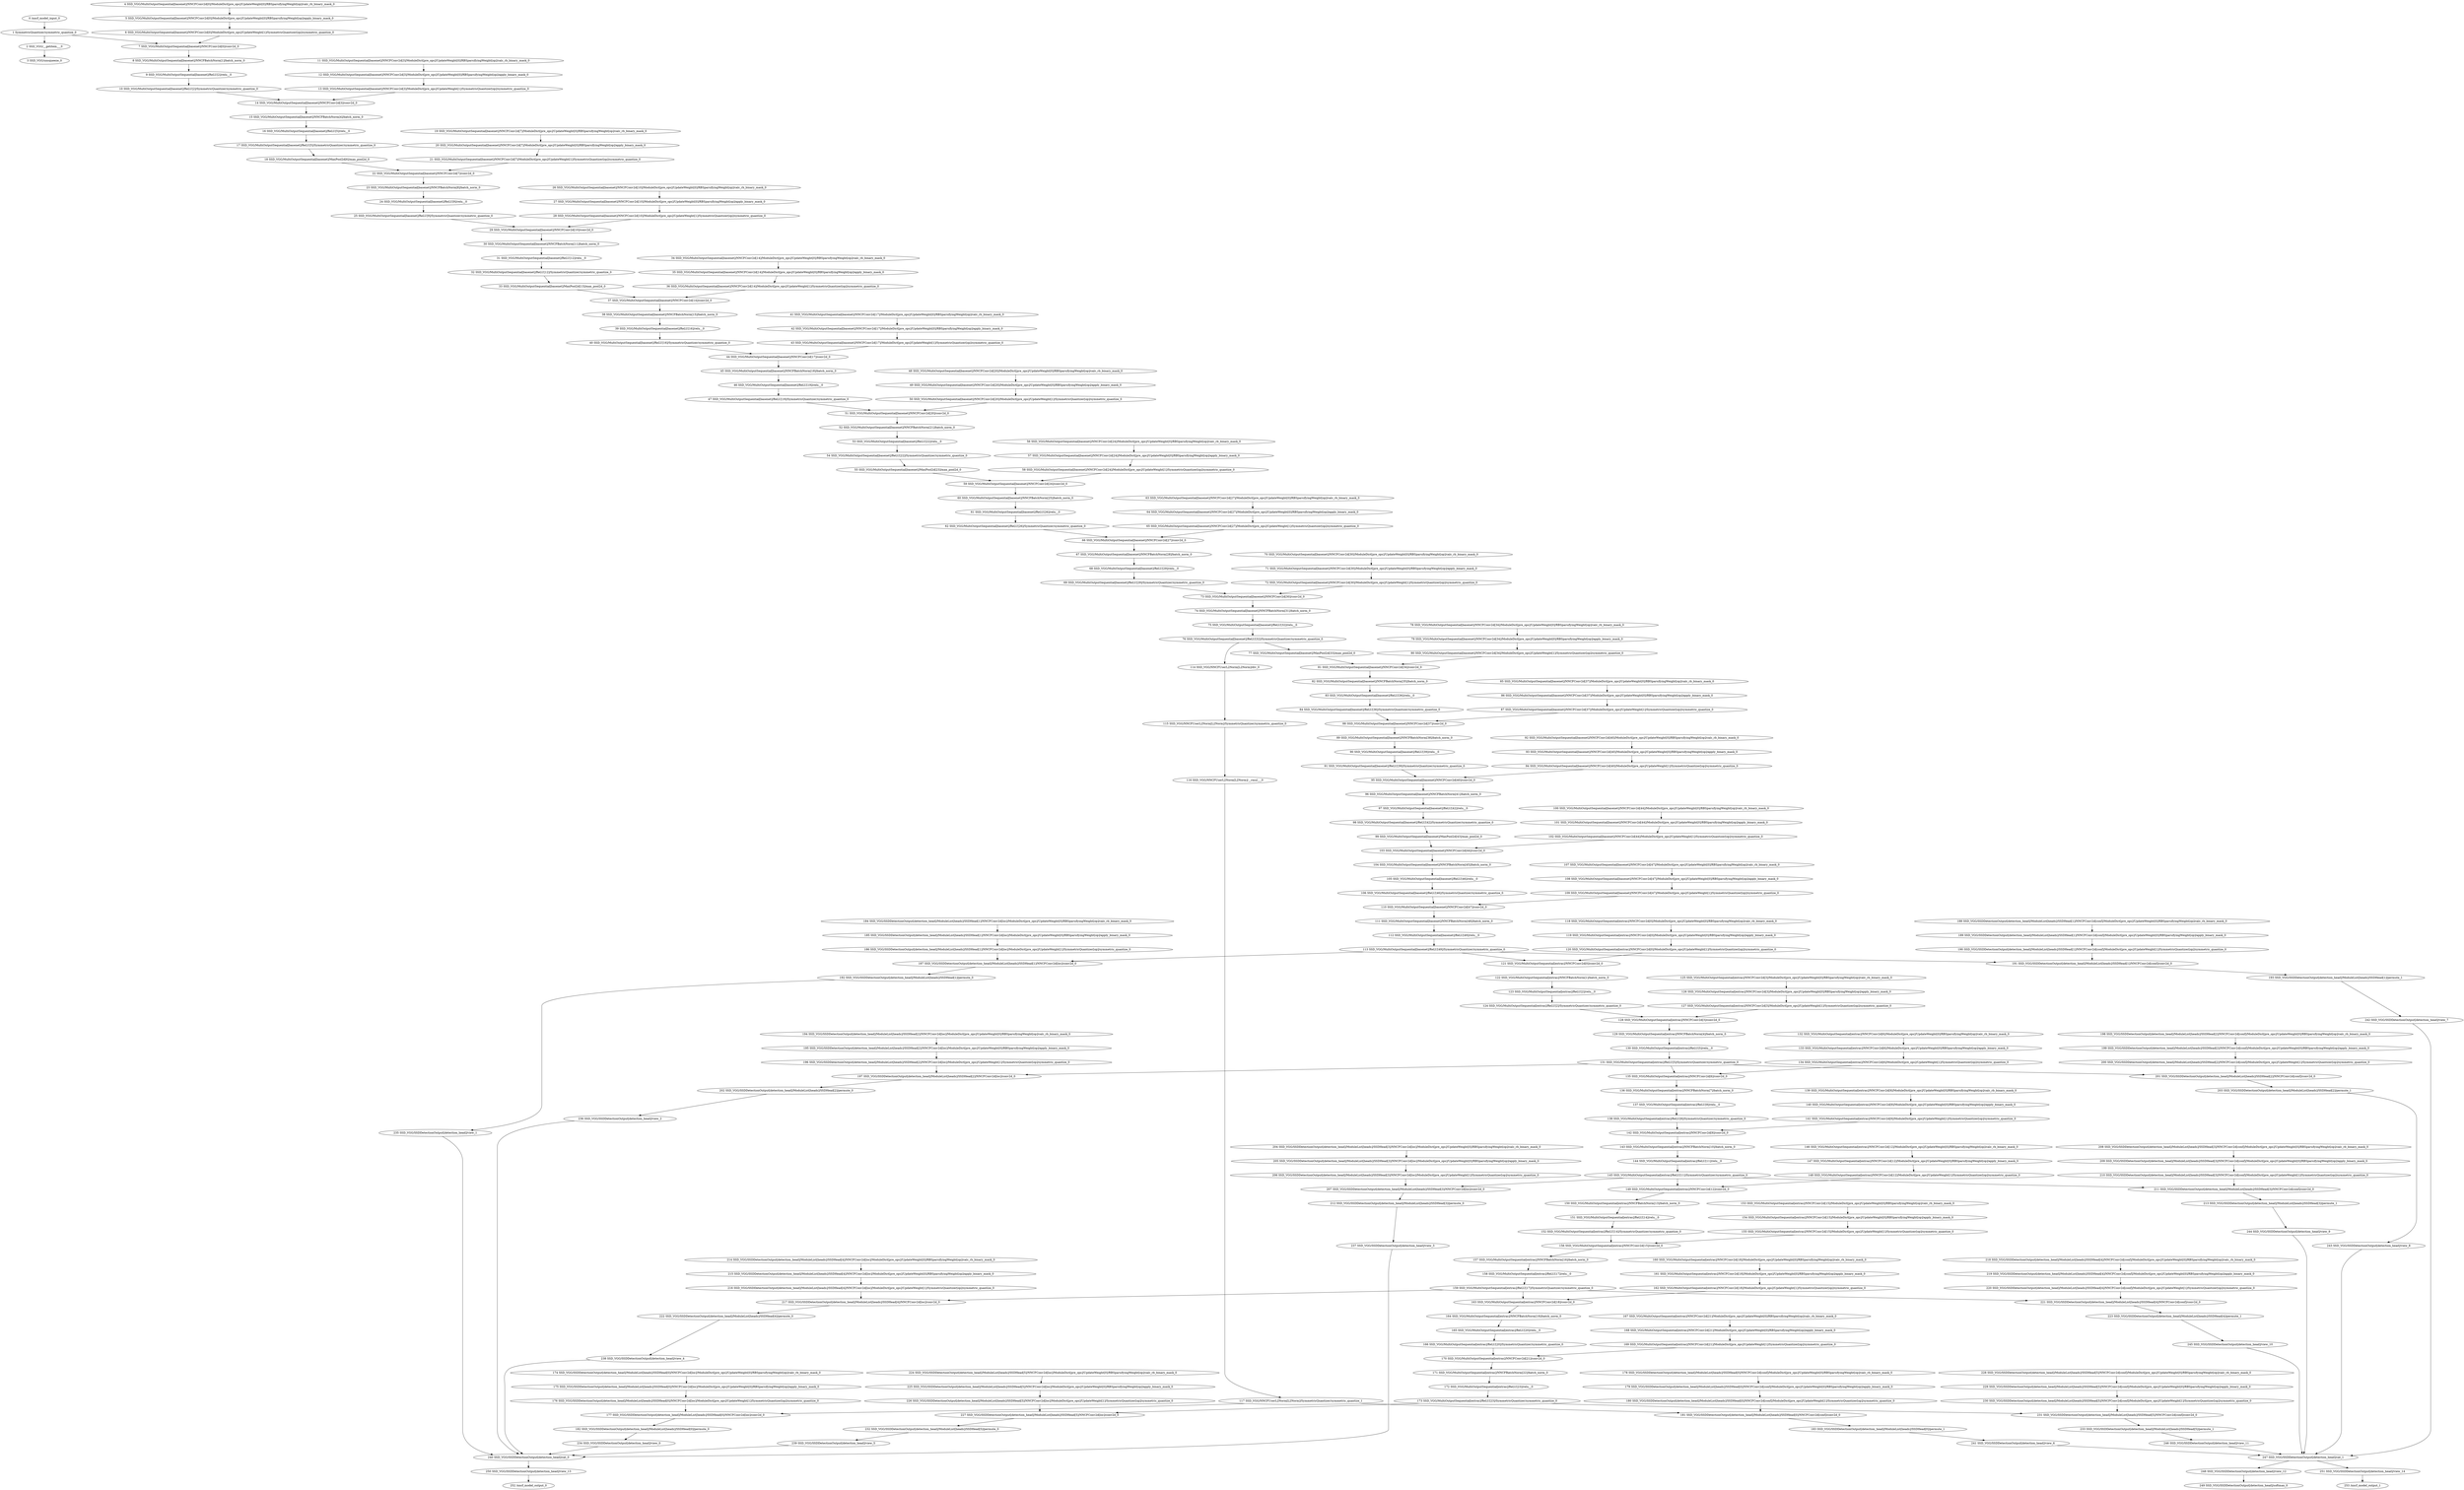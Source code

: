 strict digraph  {
"0 /nncf_model_input_0" [id=0, type=nncf_model_input];
"1 SymmetricQuantizer/symmetric_quantize_0" [id=1, type=symmetric_quantize];
"2 SSD_VGG/__getitem___0" [id=2, type=__getitem__];
"3 SSD_VGG/unsqueeze_0" [id=3, type=unsqueeze];
"4 SSD_VGG/MultiOutputSequential[basenet]/NNCFConv2d[0]/ModuleDict[pre_ops]/UpdateWeight[0]/RBSparsifyingWeight[op]/calc_rb_binary_mask_0" [id=4, type=calc_rb_binary_mask];
"5 SSD_VGG/MultiOutputSequential[basenet]/NNCFConv2d[0]/ModuleDict[pre_ops]/UpdateWeight[0]/RBSparsifyingWeight[op]/apply_binary_mask_0" [id=5, type=apply_binary_mask];
"6 SSD_VGG/MultiOutputSequential[basenet]/NNCFConv2d[0]/ModuleDict[pre_ops]/UpdateWeight[1]/SymmetricQuantizer[op]/symmetric_quantize_0" [id=6, type=symmetric_quantize];
"7 SSD_VGG/MultiOutputSequential[basenet]/NNCFConv2d[0]/conv2d_0" [id=7, type=conv2d];
"8 SSD_VGG/MultiOutputSequential[basenet]/NNCFBatchNorm[1]/batch_norm_0" [id=8, type=batch_norm];
"9 SSD_VGG/MultiOutputSequential[basenet]/ReLU[2]/relu__0" [id=9, type=relu_];
"10 SSD_VGG/MultiOutputSequential[basenet]/ReLU[2]/SymmetricQuantizer/symmetric_quantize_0" [id=10, type=symmetric_quantize];
"11 SSD_VGG/MultiOutputSequential[basenet]/NNCFConv2d[3]/ModuleDict[pre_ops]/UpdateWeight[0]/RBSparsifyingWeight[op]/calc_rb_binary_mask_0" [id=11, type=calc_rb_binary_mask];
"12 SSD_VGG/MultiOutputSequential[basenet]/NNCFConv2d[3]/ModuleDict[pre_ops]/UpdateWeight[0]/RBSparsifyingWeight[op]/apply_binary_mask_0" [id=12, type=apply_binary_mask];
"13 SSD_VGG/MultiOutputSequential[basenet]/NNCFConv2d[3]/ModuleDict[pre_ops]/UpdateWeight[1]/SymmetricQuantizer[op]/symmetric_quantize_0" [id=13, type=symmetric_quantize];
"14 SSD_VGG/MultiOutputSequential[basenet]/NNCFConv2d[3]/conv2d_0" [id=14, type=conv2d];
"15 SSD_VGG/MultiOutputSequential[basenet]/NNCFBatchNorm[4]/batch_norm_0" [id=15, type=batch_norm];
"16 SSD_VGG/MultiOutputSequential[basenet]/ReLU[5]/relu__0" [id=16, type=relu_];
"17 SSD_VGG/MultiOutputSequential[basenet]/ReLU[5]/SymmetricQuantizer/symmetric_quantize_0" [id=17, type=symmetric_quantize];
"18 SSD_VGG/MultiOutputSequential[basenet]/MaxPool2d[6]/max_pool2d_0" [id=18, type=max_pool2d];
"19 SSD_VGG/MultiOutputSequential[basenet]/NNCFConv2d[7]/ModuleDict[pre_ops]/UpdateWeight[0]/RBSparsifyingWeight[op]/calc_rb_binary_mask_0" [id=19, type=calc_rb_binary_mask];
"20 SSD_VGG/MultiOutputSequential[basenet]/NNCFConv2d[7]/ModuleDict[pre_ops]/UpdateWeight[0]/RBSparsifyingWeight[op]/apply_binary_mask_0" [id=20, type=apply_binary_mask];
"21 SSD_VGG/MultiOutputSequential[basenet]/NNCFConv2d[7]/ModuleDict[pre_ops]/UpdateWeight[1]/SymmetricQuantizer[op]/symmetric_quantize_0" [id=21, type=symmetric_quantize];
"22 SSD_VGG/MultiOutputSequential[basenet]/NNCFConv2d[7]/conv2d_0" [id=22, type=conv2d];
"23 SSD_VGG/MultiOutputSequential[basenet]/NNCFBatchNorm[8]/batch_norm_0" [id=23, type=batch_norm];
"24 SSD_VGG/MultiOutputSequential[basenet]/ReLU[9]/relu__0" [id=24, type=relu_];
"25 SSD_VGG/MultiOutputSequential[basenet]/ReLU[9]/SymmetricQuantizer/symmetric_quantize_0" [id=25, type=symmetric_quantize];
"26 SSD_VGG/MultiOutputSequential[basenet]/NNCFConv2d[10]/ModuleDict[pre_ops]/UpdateWeight[0]/RBSparsifyingWeight[op]/calc_rb_binary_mask_0" [id=26, type=calc_rb_binary_mask];
"27 SSD_VGG/MultiOutputSequential[basenet]/NNCFConv2d[10]/ModuleDict[pre_ops]/UpdateWeight[0]/RBSparsifyingWeight[op]/apply_binary_mask_0" [id=27, type=apply_binary_mask];
"28 SSD_VGG/MultiOutputSequential[basenet]/NNCFConv2d[10]/ModuleDict[pre_ops]/UpdateWeight[1]/SymmetricQuantizer[op]/symmetric_quantize_0" [id=28, type=symmetric_quantize];
"29 SSD_VGG/MultiOutputSequential[basenet]/NNCFConv2d[10]/conv2d_0" [id=29, type=conv2d];
"30 SSD_VGG/MultiOutputSequential[basenet]/NNCFBatchNorm[11]/batch_norm_0" [id=30, type=batch_norm];
"31 SSD_VGG/MultiOutputSequential[basenet]/ReLU[12]/relu__0" [id=31, type=relu_];
"32 SSD_VGG/MultiOutputSequential[basenet]/ReLU[12]/SymmetricQuantizer/symmetric_quantize_0" [id=32, type=symmetric_quantize];
"33 SSD_VGG/MultiOutputSequential[basenet]/MaxPool2d[13]/max_pool2d_0" [id=33, type=max_pool2d];
"34 SSD_VGG/MultiOutputSequential[basenet]/NNCFConv2d[14]/ModuleDict[pre_ops]/UpdateWeight[0]/RBSparsifyingWeight[op]/calc_rb_binary_mask_0" [id=34, type=calc_rb_binary_mask];
"35 SSD_VGG/MultiOutputSequential[basenet]/NNCFConv2d[14]/ModuleDict[pre_ops]/UpdateWeight[0]/RBSparsifyingWeight[op]/apply_binary_mask_0" [id=35, type=apply_binary_mask];
"36 SSD_VGG/MultiOutputSequential[basenet]/NNCFConv2d[14]/ModuleDict[pre_ops]/UpdateWeight[1]/SymmetricQuantizer[op]/symmetric_quantize_0" [id=36, type=symmetric_quantize];
"37 SSD_VGG/MultiOutputSequential[basenet]/NNCFConv2d[14]/conv2d_0" [id=37, type=conv2d];
"38 SSD_VGG/MultiOutputSequential[basenet]/NNCFBatchNorm[15]/batch_norm_0" [id=38, type=batch_norm];
"39 SSD_VGG/MultiOutputSequential[basenet]/ReLU[16]/relu__0" [id=39, type=relu_];
"40 SSD_VGG/MultiOutputSequential[basenet]/ReLU[16]/SymmetricQuantizer/symmetric_quantize_0" [id=40, type=symmetric_quantize];
"41 SSD_VGG/MultiOutputSequential[basenet]/NNCFConv2d[17]/ModuleDict[pre_ops]/UpdateWeight[0]/RBSparsifyingWeight[op]/calc_rb_binary_mask_0" [id=41, type=calc_rb_binary_mask];
"42 SSD_VGG/MultiOutputSequential[basenet]/NNCFConv2d[17]/ModuleDict[pre_ops]/UpdateWeight[0]/RBSparsifyingWeight[op]/apply_binary_mask_0" [id=42, type=apply_binary_mask];
"43 SSD_VGG/MultiOutputSequential[basenet]/NNCFConv2d[17]/ModuleDict[pre_ops]/UpdateWeight[1]/SymmetricQuantizer[op]/symmetric_quantize_0" [id=43, type=symmetric_quantize];
"44 SSD_VGG/MultiOutputSequential[basenet]/NNCFConv2d[17]/conv2d_0" [id=44, type=conv2d];
"45 SSD_VGG/MultiOutputSequential[basenet]/NNCFBatchNorm[18]/batch_norm_0" [id=45, type=batch_norm];
"46 SSD_VGG/MultiOutputSequential[basenet]/ReLU[19]/relu__0" [id=46, type=relu_];
"47 SSD_VGG/MultiOutputSequential[basenet]/ReLU[19]/SymmetricQuantizer/symmetric_quantize_0" [id=47, type=symmetric_quantize];
"48 SSD_VGG/MultiOutputSequential[basenet]/NNCFConv2d[20]/ModuleDict[pre_ops]/UpdateWeight[0]/RBSparsifyingWeight[op]/calc_rb_binary_mask_0" [id=48, type=calc_rb_binary_mask];
"49 SSD_VGG/MultiOutputSequential[basenet]/NNCFConv2d[20]/ModuleDict[pre_ops]/UpdateWeight[0]/RBSparsifyingWeight[op]/apply_binary_mask_0" [id=49, type=apply_binary_mask];
"50 SSD_VGG/MultiOutputSequential[basenet]/NNCFConv2d[20]/ModuleDict[pre_ops]/UpdateWeight[1]/SymmetricQuantizer[op]/symmetric_quantize_0" [id=50, type=symmetric_quantize];
"51 SSD_VGG/MultiOutputSequential[basenet]/NNCFConv2d[20]/conv2d_0" [id=51, type=conv2d];
"52 SSD_VGG/MultiOutputSequential[basenet]/NNCFBatchNorm[21]/batch_norm_0" [id=52, type=batch_norm];
"53 SSD_VGG/MultiOutputSequential[basenet]/ReLU[22]/relu__0" [id=53, type=relu_];
"54 SSD_VGG/MultiOutputSequential[basenet]/ReLU[22]/SymmetricQuantizer/symmetric_quantize_0" [id=54, type=symmetric_quantize];
"55 SSD_VGG/MultiOutputSequential[basenet]/MaxPool2d[23]/max_pool2d_0" [id=55, type=max_pool2d];
"56 SSD_VGG/MultiOutputSequential[basenet]/NNCFConv2d[24]/ModuleDict[pre_ops]/UpdateWeight[0]/RBSparsifyingWeight[op]/calc_rb_binary_mask_0" [id=56, type=calc_rb_binary_mask];
"57 SSD_VGG/MultiOutputSequential[basenet]/NNCFConv2d[24]/ModuleDict[pre_ops]/UpdateWeight[0]/RBSparsifyingWeight[op]/apply_binary_mask_0" [id=57, type=apply_binary_mask];
"58 SSD_VGG/MultiOutputSequential[basenet]/NNCFConv2d[24]/ModuleDict[pre_ops]/UpdateWeight[1]/SymmetricQuantizer[op]/symmetric_quantize_0" [id=58, type=symmetric_quantize];
"59 SSD_VGG/MultiOutputSequential[basenet]/NNCFConv2d[24]/conv2d_0" [id=59, type=conv2d];
"60 SSD_VGG/MultiOutputSequential[basenet]/NNCFBatchNorm[25]/batch_norm_0" [id=60, type=batch_norm];
"61 SSD_VGG/MultiOutputSequential[basenet]/ReLU[26]/relu__0" [id=61, type=relu_];
"62 SSD_VGG/MultiOutputSequential[basenet]/ReLU[26]/SymmetricQuantizer/symmetric_quantize_0" [id=62, type=symmetric_quantize];
"63 SSD_VGG/MultiOutputSequential[basenet]/NNCFConv2d[27]/ModuleDict[pre_ops]/UpdateWeight[0]/RBSparsifyingWeight[op]/calc_rb_binary_mask_0" [id=63, type=calc_rb_binary_mask];
"64 SSD_VGG/MultiOutputSequential[basenet]/NNCFConv2d[27]/ModuleDict[pre_ops]/UpdateWeight[0]/RBSparsifyingWeight[op]/apply_binary_mask_0" [id=64, type=apply_binary_mask];
"65 SSD_VGG/MultiOutputSequential[basenet]/NNCFConv2d[27]/ModuleDict[pre_ops]/UpdateWeight[1]/SymmetricQuantizer[op]/symmetric_quantize_0" [id=65, type=symmetric_quantize];
"66 SSD_VGG/MultiOutputSequential[basenet]/NNCFConv2d[27]/conv2d_0" [id=66, type=conv2d];
"67 SSD_VGG/MultiOutputSequential[basenet]/NNCFBatchNorm[28]/batch_norm_0" [id=67, type=batch_norm];
"68 SSD_VGG/MultiOutputSequential[basenet]/ReLU[29]/relu__0" [id=68, type=relu_];
"69 SSD_VGG/MultiOutputSequential[basenet]/ReLU[29]/SymmetricQuantizer/symmetric_quantize_0" [id=69, type=symmetric_quantize];
"70 SSD_VGG/MultiOutputSequential[basenet]/NNCFConv2d[30]/ModuleDict[pre_ops]/UpdateWeight[0]/RBSparsifyingWeight[op]/calc_rb_binary_mask_0" [id=70, type=calc_rb_binary_mask];
"71 SSD_VGG/MultiOutputSequential[basenet]/NNCFConv2d[30]/ModuleDict[pre_ops]/UpdateWeight[0]/RBSparsifyingWeight[op]/apply_binary_mask_0" [id=71, type=apply_binary_mask];
"72 SSD_VGG/MultiOutputSequential[basenet]/NNCFConv2d[30]/ModuleDict[pre_ops]/UpdateWeight[1]/SymmetricQuantizer[op]/symmetric_quantize_0" [id=72, type=symmetric_quantize];
"73 SSD_VGG/MultiOutputSequential[basenet]/NNCFConv2d[30]/conv2d_0" [id=73, type=conv2d];
"74 SSD_VGG/MultiOutputSequential[basenet]/NNCFBatchNorm[31]/batch_norm_0" [id=74, type=batch_norm];
"75 SSD_VGG/MultiOutputSequential[basenet]/ReLU[32]/relu__0" [id=75, type=relu_];
"76 SSD_VGG/MultiOutputSequential[basenet]/ReLU[32]/SymmetricQuantizer/symmetric_quantize_0" [id=76, type=symmetric_quantize];
"77 SSD_VGG/MultiOutputSequential[basenet]/MaxPool2d[33]/max_pool2d_0" [id=77, type=max_pool2d];
"78 SSD_VGG/MultiOutputSequential[basenet]/NNCFConv2d[34]/ModuleDict[pre_ops]/UpdateWeight[0]/RBSparsifyingWeight[op]/calc_rb_binary_mask_0" [id=78, type=calc_rb_binary_mask];
"79 SSD_VGG/MultiOutputSequential[basenet]/NNCFConv2d[34]/ModuleDict[pre_ops]/UpdateWeight[0]/RBSparsifyingWeight[op]/apply_binary_mask_0" [id=79, type=apply_binary_mask];
"80 SSD_VGG/MultiOutputSequential[basenet]/NNCFConv2d[34]/ModuleDict[pre_ops]/UpdateWeight[1]/SymmetricQuantizer[op]/symmetric_quantize_0" [id=80, type=symmetric_quantize];
"81 SSD_VGG/MultiOutputSequential[basenet]/NNCFConv2d[34]/conv2d_0" [id=81, type=conv2d];
"82 SSD_VGG/MultiOutputSequential[basenet]/NNCFBatchNorm[35]/batch_norm_0" [id=82, type=batch_norm];
"83 SSD_VGG/MultiOutputSequential[basenet]/ReLU[36]/relu__0" [id=83, type=relu_];
"84 SSD_VGG/MultiOutputSequential[basenet]/ReLU[36]/SymmetricQuantizer/symmetric_quantize_0" [id=84, type=symmetric_quantize];
"85 SSD_VGG/MultiOutputSequential[basenet]/NNCFConv2d[37]/ModuleDict[pre_ops]/UpdateWeight[0]/RBSparsifyingWeight[op]/calc_rb_binary_mask_0" [id=85, type=calc_rb_binary_mask];
"86 SSD_VGG/MultiOutputSequential[basenet]/NNCFConv2d[37]/ModuleDict[pre_ops]/UpdateWeight[0]/RBSparsifyingWeight[op]/apply_binary_mask_0" [id=86, type=apply_binary_mask];
"87 SSD_VGG/MultiOutputSequential[basenet]/NNCFConv2d[37]/ModuleDict[pre_ops]/UpdateWeight[1]/SymmetricQuantizer[op]/symmetric_quantize_0" [id=87, type=symmetric_quantize];
"88 SSD_VGG/MultiOutputSequential[basenet]/NNCFConv2d[37]/conv2d_0" [id=88, type=conv2d];
"89 SSD_VGG/MultiOutputSequential[basenet]/NNCFBatchNorm[38]/batch_norm_0" [id=89, type=batch_norm];
"90 SSD_VGG/MultiOutputSequential[basenet]/ReLU[39]/relu__0" [id=90, type=relu_];
"91 SSD_VGG/MultiOutputSequential[basenet]/ReLU[39]/SymmetricQuantizer/symmetric_quantize_0" [id=91, type=symmetric_quantize];
"92 SSD_VGG/MultiOutputSequential[basenet]/NNCFConv2d[40]/ModuleDict[pre_ops]/UpdateWeight[0]/RBSparsifyingWeight[op]/calc_rb_binary_mask_0" [id=92, type=calc_rb_binary_mask];
"93 SSD_VGG/MultiOutputSequential[basenet]/NNCFConv2d[40]/ModuleDict[pre_ops]/UpdateWeight[0]/RBSparsifyingWeight[op]/apply_binary_mask_0" [id=93, type=apply_binary_mask];
"94 SSD_VGG/MultiOutputSequential[basenet]/NNCFConv2d[40]/ModuleDict[pre_ops]/UpdateWeight[1]/SymmetricQuantizer[op]/symmetric_quantize_0" [id=94, type=symmetric_quantize];
"95 SSD_VGG/MultiOutputSequential[basenet]/NNCFConv2d[40]/conv2d_0" [id=95, type=conv2d];
"96 SSD_VGG/MultiOutputSequential[basenet]/NNCFBatchNorm[41]/batch_norm_0" [id=96, type=batch_norm];
"97 SSD_VGG/MultiOutputSequential[basenet]/ReLU[42]/relu__0" [id=97, type=relu_];
"98 SSD_VGG/MultiOutputSequential[basenet]/ReLU[42]/SymmetricQuantizer/symmetric_quantize_0" [id=98, type=symmetric_quantize];
"99 SSD_VGG/MultiOutputSequential[basenet]/MaxPool2d[43]/max_pool2d_0" [id=99, type=max_pool2d];
"100 SSD_VGG/MultiOutputSequential[basenet]/NNCFConv2d[44]/ModuleDict[pre_ops]/UpdateWeight[0]/RBSparsifyingWeight[op]/calc_rb_binary_mask_0" [id=100, type=calc_rb_binary_mask];
"101 SSD_VGG/MultiOutputSequential[basenet]/NNCFConv2d[44]/ModuleDict[pre_ops]/UpdateWeight[0]/RBSparsifyingWeight[op]/apply_binary_mask_0" [id=101, type=apply_binary_mask];
"102 SSD_VGG/MultiOutputSequential[basenet]/NNCFConv2d[44]/ModuleDict[pre_ops]/UpdateWeight[1]/SymmetricQuantizer[op]/symmetric_quantize_0" [id=102, type=symmetric_quantize];
"103 SSD_VGG/MultiOutputSequential[basenet]/NNCFConv2d[44]/conv2d_0" [id=103, type=conv2d];
"104 SSD_VGG/MultiOutputSequential[basenet]/NNCFBatchNorm[45]/batch_norm_0" [id=104, type=batch_norm];
"105 SSD_VGG/MultiOutputSequential[basenet]/ReLU[46]/relu__0" [id=105, type=relu_];
"106 SSD_VGG/MultiOutputSequential[basenet]/ReLU[46]/SymmetricQuantizer/symmetric_quantize_0" [id=106, type=symmetric_quantize];
"107 SSD_VGG/MultiOutputSequential[basenet]/NNCFConv2d[47]/ModuleDict[pre_ops]/UpdateWeight[0]/RBSparsifyingWeight[op]/calc_rb_binary_mask_0" [id=107, type=calc_rb_binary_mask];
"108 SSD_VGG/MultiOutputSequential[basenet]/NNCFConv2d[47]/ModuleDict[pre_ops]/UpdateWeight[0]/RBSparsifyingWeight[op]/apply_binary_mask_0" [id=108, type=apply_binary_mask];
"109 SSD_VGG/MultiOutputSequential[basenet]/NNCFConv2d[47]/ModuleDict[pre_ops]/UpdateWeight[1]/SymmetricQuantizer[op]/symmetric_quantize_0" [id=109, type=symmetric_quantize];
"110 SSD_VGG/MultiOutputSequential[basenet]/NNCFConv2d[47]/conv2d_0" [id=110, type=conv2d];
"111 SSD_VGG/MultiOutputSequential[basenet]/NNCFBatchNorm[48]/batch_norm_0" [id=111, type=batch_norm];
"112 SSD_VGG/MultiOutputSequential[basenet]/ReLU[49]/relu__0" [id=112, type=relu_];
"113 SSD_VGG/MultiOutputSequential[basenet]/ReLU[49]/SymmetricQuantizer/symmetric_quantize_0" [id=113, type=symmetric_quantize];
"114 SSD_VGG/NNCFUserL2Norm[L2Norm]/div_0" [id=114, type=div];
"115 SSD_VGG/NNCFUserL2Norm[L2Norm]/SymmetricQuantizer/symmetric_quantize_0" [id=115, type=symmetric_quantize];
"116 SSD_VGG/NNCFUserL2Norm[L2Norm]/__rmul___0" [id=116, type=__rmul__];
"117 SSD_VGG/NNCFUserL2Norm[L2Norm]/SymmetricQuantizer/symmetric_quantize_1" [id=117, type=symmetric_quantize];
"118 SSD_VGG/MultiOutputSequential[extras]/NNCFConv2d[0]/ModuleDict[pre_ops]/UpdateWeight[0]/RBSparsifyingWeight[op]/calc_rb_binary_mask_0" [id=118, type=calc_rb_binary_mask];
"119 SSD_VGG/MultiOutputSequential[extras]/NNCFConv2d[0]/ModuleDict[pre_ops]/UpdateWeight[0]/RBSparsifyingWeight[op]/apply_binary_mask_0" [id=119, type=apply_binary_mask];
"120 SSD_VGG/MultiOutputSequential[extras]/NNCFConv2d[0]/ModuleDict[pre_ops]/UpdateWeight[1]/SymmetricQuantizer[op]/symmetric_quantize_0" [id=120, type=symmetric_quantize];
"121 SSD_VGG/MultiOutputSequential[extras]/NNCFConv2d[0]/conv2d_0" [id=121, type=conv2d];
"122 SSD_VGG/MultiOutputSequential[extras]/NNCFBatchNorm[1]/batch_norm_0" [id=122, type=batch_norm];
"123 SSD_VGG/MultiOutputSequential[extras]/ReLU[2]/relu__0" [id=123, type=relu_];
"124 SSD_VGG/MultiOutputSequential[extras]/ReLU[2]/SymmetricQuantizer/symmetric_quantize_0" [id=124, type=symmetric_quantize];
"125 SSD_VGG/MultiOutputSequential[extras]/NNCFConv2d[3]/ModuleDict[pre_ops]/UpdateWeight[0]/RBSparsifyingWeight[op]/calc_rb_binary_mask_0" [id=125, type=calc_rb_binary_mask];
"126 SSD_VGG/MultiOutputSequential[extras]/NNCFConv2d[3]/ModuleDict[pre_ops]/UpdateWeight[0]/RBSparsifyingWeight[op]/apply_binary_mask_0" [id=126, type=apply_binary_mask];
"127 SSD_VGG/MultiOutputSequential[extras]/NNCFConv2d[3]/ModuleDict[pre_ops]/UpdateWeight[1]/SymmetricQuantizer[op]/symmetric_quantize_0" [id=127, type=symmetric_quantize];
"128 SSD_VGG/MultiOutputSequential[extras]/NNCFConv2d[3]/conv2d_0" [id=128, type=conv2d];
"129 SSD_VGG/MultiOutputSequential[extras]/NNCFBatchNorm[4]/batch_norm_0" [id=129, type=batch_norm];
"130 SSD_VGG/MultiOutputSequential[extras]/ReLU[5]/relu__0" [id=130, type=relu_];
"131 SSD_VGG/MultiOutputSequential[extras]/ReLU[5]/SymmetricQuantizer/symmetric_quantize_0" [id=131, type=symmetric_quantize];
"132 SSD_VGG/MultiOutputSequential[extras]/NNCFConv2d[6]/ModuleDict[pre_ops]/UpdateWeight[0]/RBSparsifyingWeight[op]/calc_rb_binary_mask_0" [id=132, type=calc_rb_binary_mask];
"133 SSD_VGG/MultiOutputSequential[extras]/NNCFConv2d[6]/ModuleDict[pre_ops]/UpdateWeight[0]/RBSparsifyingWeight[op]/apply_binary_mask_0" [id=133, type=apply_binary_mask];
"134 SSD_VGG/MultiOutputSequential[extras]/NNCFConv2d[6]/ModuleDict[pre_ops]/UpdateWeight[1]/SymmetricQuantizer[op]/symmetric_quantize_0" [id=134, type=symmetric_quantize];
"135 SSD_VGG/MultiOutputSequential[extras]/NNCFConv2d[6]/conv2d_0" [id=135, type=conv2d];
"136 SSD_VGG/MultiOutputSequential[extras]/NNCFBatchNorm[7]/batch_norm_0" [id=136, type=batch_norm];
"137 SSD_VGG/MultiOutputSequential[extras]/ReLU[8]/relu__0" [id=137, type=relu_];
"138 SSD_VGG/MultiOutputSequential[extras]/ReLU[8]/SymmetricQuantizer/symmetric_quantize_0" [id=138, type=symmetric_quantize];
"139 SSD_VGG/MultiOutputSequential[extras]/NNCFConv2d[9]/ModuleDict[pre_ops]/UpdateWeight[0]/RBSparsifyingWeight[op]/calc_rb_binary_mask_0" [id=139, type=calc_rb_binary_mask];
"140 SSD_VGG/MultiOutputSequential[extras]/NNCFConv2d[9]/ModuleDict[pre_ops]/UpdateWeight[0]/RBSparsifyingWeight[op]/apply_binary_mask_0" [id=140, type=apply_binary_mask];
"141 SSD_VGG/MultiOutputSequential[extras]/NNCFConv2d[9]/ModuleDict[pre_ops]/UpdateWeight[1]/SymmetricQuantizer[op]/symmetric_quantize_0" [id=141, type=symmetric_quantize];
"142 SSD_VGG/MultiOutputSequential[extras]/NNCFConv2d[9]/conv2d_0" [id=142, type=conv2d];
"143 SSD_VGG/MultiOutputSequential[extras]/NNCFBatchNorm[10]/batch_norm_0" [id=143, type=batch_norm];
"144 SSD_VGG/MultiOutputSequential[extras]/ReLU[11]/relu__0" [id=144, type=relu_];
"145 SSD_VGG/MultiOutputSequential[extras]/ReLU[11]/SymmetricQuantizer/symmetric_quantize_0" [id=145, type=symmetric_quantize];
"146 SSD_VGG/MultiOutputSequential[extras]/NNCFConv2d[12]/ModuleDict[pre_ops]/UpdateWeight[0]/RBSparsifyingWeight[op]/calc_rb_binary_mask_0" [id=146, type=calc_rb_binary_mask];
"147 SSD_VGG/MultiOutputSequential[extras]/NNCFConv2d[12]/ModuleDict[pre_ops]/UpdateWeight[0]/RBSparsifyingWeight[op]/apply_binary_mask_0" [id=147, type=apply_binary_mask];
"148 SSD_VGG/MultiOutputSequential[extras]/NNCFConv2d[12]/ModuleDict[pre_ops]/UpdateWeight[1]/SymmetricQuantizer[op]/symmetric_quantize_0" [id=148, type=symmetric_quantize];
"149 SSD_VGG/MultiOutputSequential[extras]/NNCFConv2d[12]/conv2d_0" [id=149, type=conv2d];
"150 SSD_VGG/MultiOutputSequential[extras]/NNCFBatchNorm[13]/batch_norm_0" [id=150, type=batch_norm];
"151 SSD_VGG/MultiOutputSequential[extras]/ReLU[14]/relu__0" [id=151, type=relu_];
"152 SSD_VGG/MultiOutputSequential[extras]/ReLU[14]/SymmetricQuantizer/symmetric_quantize_0" [id=152, type=symmetric_quantize];
"153 SSD_VGG/MultiOutputSequential[extras]/NNCFConv2d[15]/ModuleDict[pre_ops]/UpdateWeight[0]/RBSparsifyingWeight[op]/calc_rb_binary_mask_0" [id=153, type=calc_rb_binary_mask];
"154 SSD_VGG/MultiOutputSequential[extras]/NNCFConv2d[15]/ModuleDict[pre_ops]/UpdateWeight[0]/RBSparsifyingWeight[op]/apply_binary_mask_0" [id=154, type=apply_binary_mask];
"155 SSD_VGG/MultiOutputSequential[extras]/NNCFConv2d[15]/ModuleDict[pre_ops]/UpdateWeight[1]/SymmetricQuantizer[op]/symmetric_quantize_0" [id=155, type=symmetric_quantize];
"156 SSD_VGG/MultiOutputSequential[extras]/NNCFConv2d[15]/conv2d_0" [id=156, type=conv2d];
"157 SSD_VGG/MultiOutputSequential[extras]/NNCFBatchNorm[16]/batch_norm_0" [id=157, type=batch_norm];
"158 SSD_VGG/MultiOutputSequential[extras]/ReLU[17]/relu__0" [id=158, type=relu_];
"159 SSD_VGG/MultiOutputSequential[extras]/ReLU[17]/SymmetricQuantizer/symmetric_quantize_0" [id=159, type=symmetric_quantize];
"160 SSD_VGG/MultiOutputSequential[extras]/NNCFConv2d[18]/ModuleDict[pre_ops]/UpdateWeight[0]/RBSparsifyingWeight[op]/calc_rb_binary_mask_0" [id=160, type=calc_rb_binary_mask];
"161 SSD_VGG/MultiOutputSequential[extras]/NNCFConv2d[18]/ModuleDict[pre_ops]/UpdateWeight[0]/RBSparsifyingWeight[op]/apply_binary_mask_0" [id=161, type=apply_binary_mask];
"162 SSD_VGG/MultiOutputSequential[extras]/NNCFConv2d[18]/ModuleDict[pre_ops]/UpdateWeight[1]/SymmetricQuantizer[op]/symmetric_quantize_0" [id=162, type=symmetric_quantize];
"163 SSD_VGG/MultiOutputSequential[extras]/NNCFConv2d[18]/conv2d_0" [id=163, type=conv2d];
"164 SSD_VGG/MultiOutputSequential[extras]/NNCFBatchNorm[19]/batch_norm_0" [id=164, type=batch_norm];
"165 SSD_VGG/MultiOutputSequential[extras]/ReLU[20]/relu__0" [id=165, type=relu_];
"166 SSD_VGG/MultiOutputSequential[extras]/ReLU[20]/SymmetricQuantizer/symmetric_quantize_0" [id=166, type=symmetric_quantize];
"167 SSD_VGG/MultiOutputSequential[extras]/NNCFConv2d[21]/ModuleDict[pre_ops]/UpdateWeight[0]/RBSparsifyingWeight[op]/calc_rb_binary_mask_0" [id=167, type=calc_rb_binary_mask];
"168 SSD_VGG/MultiOutputSequential[extras]/NNCFConv2d[21]/ModuleDict[pre_ops]/UpdateWeight[0]/RBSparsifyingWeight[op]/apply_binary_mask_0" [id=168, type=apply_binary_mask];
"169 SSD_VGG/MultiOutputSequential[extras]/NNCFConv2d[21]/ModuleDict[pre_ops]/UpdateWeight[1]/SymmetricQuantizer[op]/symmetric_quantize_0" [id=169, type=symmetric_quantize];
"170 SSD_VGG/MultiOutputSequential[extras]/NNCFConv2d[21]/conv2d_0" [id=170, type=conv2d];
"171 SSD_VGG/MultiOutputSequential[extras]/NNCFBatchNorm[22]/batch_norm_0" [id=171, type=batch_norm];
"172 SSD_VGG/MultiOutputSequential[extras]/ReLU[23]/relu__0" [id=172, type=relu_];
"173 SSD_VGG/MultiOutputSequential[extras]/ReLU[23]/SymmetricQuantizer/symmetric_quantize_0" [id=173, type=symmetric_quantize];
"174 SSD_VGG/SSDDetectionOutput[detection_head]/ModuleList[heads]/SSDHead[0]/NNCFConv2d[loc]/ModuleDict[pre_ops]/UpdateWeight[0]/RBSparsifyingWeight[op]/calc_rb_binary_mask_0" [id=174, type=calc_rb_binary_mask];
"175 SSD_VGG/SSDDetectionOutput[detection_head]/ModuleList[heads]/SSDHead[0]/NNCFConv2d[loc]/ModuleDict[pre_ops]/UpdateWeight[0]/RBSparsifyingWeight[op]/apply_binary_mask_0" [id=175, type=apply_binary_mask];
"176 SSD_VGG/SSDDetectionOutput[detection_head]/ModuleList[heads]/SSDHead[0]/NNCFConv2d[loc]/ModuleDict[pre_ops]/UpdateWeight[1]/SymmetricQuantizer[op]/symmetric_quantize_0" [id=176, type=symmetric_quantize];
"177 SSD_VGG/SSDDetectionOutput[detection_head]/ModuleList[heads]/SSDHead[0]/NNCFConv2d[loc]/conv2d_0" [id=177, type=conv2d];
"178 SSD_VGG/SSDDetectionOutput[detection_head]/ModuleList[heads]/SSDHead[0]/NNCFConv2d[conf]/ModuleDict[pre_ops]/UpdateWeight[0]/RBSparsifyingWeight[op]/calc_rb_binary_mask_0" [id=178, type=calc_rb_binary_mask];
"179 SSD_VGG/SSDDetectionOutput[detection_head]/ModuleList[heads]/SSDHead[0]/NNCFConv2d[conf]/ModuleDict[pre_ops]/UpdateWeight[0]/RBSparsifyingWeight[op]/apply_binary_mask_0" [id=179, type=apply_binary_mask];
"180 SSD_VGG/SSDDetectionOutput[detection_head]/ModuleList[heads]/SSDHead[0]/NNCFConv2d[conf]/ModuleDict[pre_ops]/UpdateWeight[1]/SymmetricQuantizer[op]/symmetric_quantize_0" [id=180, type=symmetric_quantize];
"181 SSD_VGG/SSDDetectionOutput[detection_head]/ModuleList[heads]/SSDHead[0]/NNCFConv2d[conf]/conv2d_0" [id=181, type=conv2d];
"182 SSD_VGG/SSDDetectionOutput[detection_head]/ModuleList[heads]/SSDHead[0]/permute_0" [id=182, type=permute];
"183 SSD_VGG/SSDDetectionOutput[detection_head]/ModuleList[heads]/SSDHead[0]/permute_1" [id=183, type=permute];
"184 SSD_VGG/SSDDetectionOutput[detection_head]/ModuleList[heads]/SSDHead[1]/NNCFConv2d[loc]/ModuleDict[pre_ops]/UpdateWeight[0]/RBSparsifyingWeight[op]/calc_rb_binary_mask_0" [id=184, type=calc_rb_binary_mask];
"185 SSD_VGG/SSDDetectionOutput[detection_head]/ModuleList[heads]/SSDHead[1]/NNCFConv2d[loc]/ModuleDict[pre_ops]/UpdateWeight[0]/RBSparsifyingWeight[op]/apply_binary_mask_0" [id=185, type=apply_binary_mask];
"186 SSD_VGG/SSDDetectionOutput[detection_head]/ModuleList[heads]/SSDHead[1]/NNCFConv2d[loc]/ModuleDict[pre_ops]/UpdateWeight[1]/SymmetricQuantizer[op]/symmetric_quantize_0" [id=186, type=symmetric_quantize];
"187 SSD_VGG/SSDDetectionOutput[detection_head]/ModuleList[heads]/SSDHead[1]/NNCFConv2d[loc]/conv2d_0" [id=187, type=conv2d];
"188 SSD_VGG/SSDDetectionOutput[detection_head]/ModuleList[heads]/SSDHead[1]/NNCFConv2d[conf]/ModuleDict[pre_ops]/UpdateWeight[0]/RBSparsifyingWeight[op]/calc_rb_binary_mask_0" [id=188, type=calc_rb_binary_mask];
"189 SSD_VGG/SSDDetectionOutput[detection_head]/ModuleList[heads]/SSDHead[1]/NNCFConv2d[conf]/ModuleDict[pre_ops]/UpdateWeight[0]/RBSparsifyingWeight[op]/apply_binary_mask_0" [id=189, type=apply_binary_mask];
"190 SSD_VGG/SSDDetectionOutput[detection_head]/ModuleList[heads]/SSDHead[1]/NNCFConv2d[conf]/ModuleDict[pre_ops]/UpdateWeight[1]/SymmetricQuantizer[op]/symmetric_quantize_0" [id=190, type=symmetric_quantize];
"191 SSD_VGG/SSDDetectionOutput[detection_head]/ModuleList[heads]/SSDHead[1]/NNCFConv2d[conf]/conv2d_0" [id=191, type=conv2d];
"192 SSD_VGG/SSDDetectionOutput[detection_head]/ModuleList[heads]/SSDHead[1]/permute_0" [id=192, type=permute];
"193 SSD_VGG/SSDDetectionOutput[detection_head]/ModuleList[heads]/SSDHead[1]/permute_1" [id=193, type=permute];
"194 SSD_VGG/SSDDetectionOutput[detection_head]/ModuleList[heads]/SSDHead[2]/NNCFConv2d[loc]/ModuleDict[pre_ops]/UpdateWeight[0]/RBSparsifyingWeight[op]/calc_rb_binary_mask_0" [id=194, type=calc_rb_binary_mask];
"195 SSD_VGG/SSDDetectionOutput[detection_head]/ModuleList[heads]/SSDHead[2]/NNCFConv2d[loc]/ModuleDict[pre_ops]/UpdateWeight[0]/RBSparsifyingWeight[op]/apply_binary_mask_0" [id=195, type=apply_binary_mask];
"196 SSD_VGG/SSDDetectionOutput[detection_head]/ModuleList[heads]/SSDHead[2]/NNCFConv2d[loc]/ModuleDict[pre_ops]/UpdateWeight[1]/SymmetricQuantizer[op]/symmetric_quantize_0" [id=196, type=symmetric_quantize];
"197 SSD_VGG/SSDDetectionOutput[detection_head]/ModuleList[heads]/SSDHead[2]/NNCFConv2d[loc]/conv2d_0" [id=197, type=conv2d];
"198 SSD_VGG/SSDDetectionOutput[detection_head]/ModuleList[heads]/SSDHead[2]/NNCFConv2d[conf]/ModuleDict[pre_ops]/UpdateWeight[0]/RBSparsifyingWeight[op]/calc_rb_binary_mask_0" [id=198, type=calc_rb_binary_mask];
"199 SSD_VGG/SSDDetectionOutput[detection_head]/ModuleList[heads]/SSDHead[2]/NNCFConv2d[conf]/ModuleDict[pre_ops]/UpdateWeight[0]/RBSparsifyingWeight[op]/apply_binary_mask_0" [id=199, type=apply_binary_mask];
"200 SSD_VGG/SSDDetectionOutput[detection_head]/ModuleList[heads]/SSDHead[2]/NNCFConv2d[conf]/ModuleDict[pre_ops]/UpdateWeight[1]/SymmetricQuantizer[op]/symmetric_quantize_0" [id=200, type=symmetric_quantize];
"201 SSD_VGG/SSDDetectionOutput[detection_head]/ModuleList[heads]/SSDHead[2]/NNCFConv2d[conf]/conv2d_0" [id=201, type=conv2d];
"202 SSD_VGG/SSDDetectionOutput[detection_head]/ModuleList[heads]/SSDHead[2]/permute_0" [id=202, type=permute];
"203 SSD_VGG/SSDDetectionOutput[detection_head]/ModuleList[heads]/SSDHead[2]/permute_1" [id=203, type=permute];
"204 SSD_VGG/SSDDetectionOutput[detection_head]/ModuleList[heads]/SSDHead[3]/NNCFConv2d[loc]/ModuleDict[pre_ops]/UpdateWeight[0]/RBSparsifyingWeight[op]/calc_rb_binary_mask_0" [id=204, type=calc_rb_binary_mask];
"205 SSD_VGG/SSDDetectionOutput[detection_head]/ModuleList[heads]/SSDHead[3]/NNCFConv2d[loc]/ModuleDict[pre_ops]/UpdateWeight[0]/RBSparsifyingWeight[op]/apply_binary_mask_0" [id=205, type=apply_binary_mask];
"206 SSD_VGG/SSDDetectionOutput[detection_head]/ModuleList[heads]/SSDHead[3]/NNCFConv2d[loc]/ModuleDict[pre_ops]/UpdateWeight[1]/SymmetricQuantizer[op]/symmetric_quantize_0" [id=206, type=symmetric_quantize];
"207 SSD_VGG/SSDDetectionOutput[detection_head]/ModuleList[heads]/SSDHead[3]/NNCFConv2d[loc]/conv2d_0" [id=207, type=conv2d];
"208 SSD_VGG/SSDDetectionOutput[detection_head]/ModuleList[heads]/SSDHead[3]/NNCFConv2d[conf]/ModuleDict[pre_ops]/UpdateWeight[0]/RBSparsifyingWeight[op]/calc_rb_binary_mask_0" [id=208, type=calc_rb_binary_mask];
"209 SSD_VGG/SSDDetectionOutput[detection_head]/ModuleList[heads]/SSDHead[3]/NNCFConv2d[conf]/ModuleDict[pre_ops]/UpdateWeight[0]/RBSparsifyingWeight[op]/apply_binary_mask_0" [id=209, type=apply_binary_mask];
"210 SSD_VGG/SSDDetectionOutput[detection_head]/ModuleList[heads]/SSDHead[3]/NNCFConv2d[conf]/ModuleDict[pre_ops]/UpdateWeight[1]/SymmetricQuantizer[op]/symmetric_quantize_0" [id=210, type=symmetric_quantize];
"211 SSD_VGG/SSDDetectionOutput[detection_head]/ModuleList[heads]/SSDHead[3]/NNCFConv2d[conf]/conv2d_0" [id=211, type=conv2d];
"212 SSD_VGG/SSDDetectionOutput[detection_head]/ModuleList[heads]/SSDHead[3]/permute_0" [id=212, type=permute];
"213 SSD_VGG/SSDDetectionOutput[detection_head]/ModuleList[heads]/SSDHead[3]/permute_1" [id=213, type=permute];
"214 SSD_VGG/SSDDetectionOutput[detection_head]/ModuleList[heads]/SSDHead[4]/NNCFConv2d[loc]/ModuleDict[pre_ops]/UpdateWeight[0]/RBSparsifyingWeight[op]/calc_rb_binary_mask_0" [id=214, type=calc_rb_binary_mask];
"215 SSD_VGG/SSDDetectionOutput[detection_head]/ModuleList[heads]/SSDHead[4]/NNCFConv2d[loc]/ModuleDict[pre_ops]/UpdateWeight[0]/RBSparsifyingWeight[op]/apply_binary_mask_0" [id=215, type=apply_binary_mask];
"216 SSD_VGG/SSDDetectionOutput[detection_head]/ModuleList[heads]/SSDHead[4]/NNCFConv2d[loc]/ModuleDict[pre_ops]/UpdateWeight[1]/SymmetricQuantizer[op]/symmetric_quantize_0" [id=216, type=symmetric_quantize];
"217 SSD_VGG/SSDDetectionOutput[detection_head]/ModuleList[heads]/SSDHead[4]/NNCFConv2d[loc]/conv2d_0" [id=217, type=conv2d];
"218 SSD_VGG/SSDDetectionOutput[detection_head]/ModuleList[heads]/SSDHead[4]/NNCFConv2d[conf]/ModuleDict[pre_ops]/UpdateWeight[0]/RBSparsifyingWeight[op]/calc_rb_binary_mask_0" [id=218, type=calc_rb_binary_mask];
"219 SSD_VGG/SSDDetectionOutput[detection_head]/ModuleList[heads]/SSDHead[4]/NNCFConv2d[conf]/ModuleDict[pre_ops]/UpdateWeight[0]/RBSparsifyingWeight[op]/apply_binary_mask_0" [id=219, type=apply_binary_mask];
"220 SSD_VGG/SSDDetectionOutput[detection_head]/ModuleList[heads]/SSDHead[4]/NNCFConv2d[conf]/ModuleDict[pre_ops]/UpdateWeight[1]/SymmetricQuantizer[op]/symmetric_quantize_0" [id=220, type=symmetric_quantize];
"221 SSD_VGG/SSDDetectionOutput[detection_head]/ModuleList[heads]/SSDHead[4]/NNCFConv2d[conf]/conv2d_0" [id=221, type=conv2d];
"222 SSD_VGG/SSDDetectionOutput[detection_head]/ModuleList[heads]/SSDHead[4]/permute_0" [id=222, type=permute];
"223 SSD_VGG/SSDDetectionOutput[detection_head]/ModuleList[heads]/SSDHead[4]/permute_1" [id=223, type=permute];
"224 SSD_VGG/SSDDetectionOutput[detection_head]/ModuleList[heads]/SSDHead[5]/NNCFConv2d[loc]/ModuleDict[pre_ops]/UpdateWeight[0]/RBSparsifyingWeight[op]/calc_rb_binary_mask_0" [id=224, type=calc_rb_binary_mask];
"225 SSD_VGG/SSDDetectionOutput[detection_head]/ModuleList[heads]/SSDHead[5]/NNCFConv2d[loc]/ModuleDict[pre_ops]/UpdateWeight[0]/RBSparsifyingWeight[op]/apply_binary_mask_0" [id=225, type=apply_binary_mask];
"226 SSD_VGG/SSDDetectionOutput[detection_head]/ModuleList[heads]/SSDHead[5]/NNCFConv2d[loc]/ModuleDict[pre_ops]/UpdateWeight[1]/SymmetricQuantizer[op]/symmetric_quantize_0" [id=226, type=symmetric_quantize];
"227 SSD_VGG/SSDDetectionOutput[detection_head]/ModuleList[heads]/SSDHead[5]/NNCFConv2d[loc]/conv2d_0" [id=227, type=conv2d];
"228 SSD_VGG/SSDDetectionOutput[detection_head]/ModuleList[heads]/SSDHead[5]/NNCFConv2d[conf]/ModuleDict[pre_ops]/UpdateWeight[0]/RBSparsifyingWeight[op]/calc_rb_binary_mask_0" [id=228, type=calc_rb_binary_mask];
"229 SSD_VGG/SSDDetectionOutput[detection_head]/ModuleList[heads]/SSDHead[5]/NNCFConv2d[conf]/ModuleDict[pre_ops]/UpdateWeight[0]/RBSparsifyingWeight[op]/apply_binary_mask_0" [id=229, type=apply_binary_mask];
"230 SSD_VGG/SSDDetectionOutput[detection_head]/ModuleList[heads]/SSDHead[5]/NNCFConv2d[conf]/ModuleDict[pre_ops]/UpdateWeight[1]/SymmetricQuantizer[op]/symmetric_quantize_0" [id=230, type=symmetric_quantize];
"231 SSD_VGG/SSDDetectionOutput[detection_head]/ModuleList[heads]/SSDHead[5]/NNCFConv2d[conf]/conv2d_0" [id=231, type=conv2d];
"232 SSD_VGG/SSDDetectionOutput[detection_head]/ModuleList[heads]/SSDHead[5]/permute_0" [id=232, type=permute];
"233 SSD_VGG/SSDDetectionOutput[detection_head]/ModuleList[heads]/SSDHead[5]/permute_1" [id=233, type=permute];
"234 SSD_VGG/SSDDetectionOutput[detection_head]/view_0" [id=234, type=view];
"235 SSD_VGG/SSDDetectionOutput[detection_head]/view_1" [id=235, type=view];
"236 SSD_VGG/SSDDetectionOutput[detection_head]/view_2" [id=236, type=view];
"237 SSD_VGG/SSDDetectionOutput[detection_head]/view_3" [id=237, type=view];
"238 SSD_VGG/SSDDetectionOutput[detection_head]/view_4" [id=238, type=view];
"239 SSD_VGG/SSDDetectionOutput[detection_head]/view_5" [id=239, type=view];
"240 SSD_VGG/SSDDetectionOutput[detection_head]/cat_0" [id=240, type=cat];
"241 SSD_VGG/SSDDetectionOutput[detection_head]/view_6" [id=241, type=view];
"242 SSD_VGG/SSDDetectionOutput[detection_head]/view_7" [id=242, type=view];
"243 SSD_VGG/SSDDetectionOutput[detection_head]/view_8" [id=243, type=view];
"244 SSD_VGG/SSDDetectionOutput[detection_head]/view_9" [id=244, type=view];
"245 SSD_VGG/SSDDetectionOutput[detection_head]/view_10" [id=245, type=view];
"246 SSD_VGG/SSDDetectionOutput[detection_head]/view_11" [id=246, type=view];
"247 SSD_VGG/SSDDetectionOutput[detection_head]/cat_1" [id=247, type=cat];
"248 SSD_VGG/SSDDetectionOutput[detection_head]/view_12" [id=248, type=view];
"249 SSD_VGG/SSDDetectionOutput[detection_head]/softmax_0" [id=249, type=softmax];
"250 SSD_VGG/SSDDetectionOutput[detection_head]/view_13" [id=250, type=view];
"251 SSD_VGG/SSDDetectionOutput[detection_head]/view_14" [id=251, type=view];
"252 /nncf_model_output_0" [id=252, type=nncf_model_output];
"253 /nncf_model_output_1" [id=253, type=nncf_model_output];
"0 /nncf_model_input_0" -> "1 SymmetricQuantizer/symmetric_quantize_0";
"1 SymmetricQuantizer/symmetric_quantize_0" -> "2 SSD_VGG/__getitem___0";
"1 SymmetricQuantizer/symmetric_quantize_0" -> "7 SSD_VGG/MultiOutputSequential[basenet]/NNCFConv2d[0]/conv2d_0";
"2 SSD_VGG/__getitem___0" -> "3 SSD_VGG/unsqueeze_0";
"4 SSD_VGG/MultiOutputSequential[basenet]/NNCFConv2d[0]/ModuleDict[pre_ops]/UpdateWeight[0]/RBSparsifyingWeight[op]/calc_rb_binary_mask_0" -> "5 SSD_VGG/MultiOutputSequential[basenet]/NNCFConv2d[0]/ModuleDict[pre_ops]/UpdateWeight[0]/RBSparsifyingWeight[op]/apply_binary_mask_0";
"5 SSD_VGG/MultiOutputSequential[basenet]/NNCFConv2d[0]/ModuleDict[pre_ops]/UpdateWeight[0]/RBSparsifyingWeight[op]/apply_binary_mask_0" -> "6 SSD_VGG/MultiOutputSequential[basenet]/NNCFConv2d[0]/ModuleDict[pre_ops]/UpdateWeight[1]/SymmetricQuantizer[op]/symmetric_quantize_0";
"6 SSD_VGG/MultiOutputSequential[basenet]/NNCFConv2d[0]/ModuleDict[pre_ops]/UpdateWeight[1]/SymmetricQuantizer[op]/symmetric_quantize_0" -> "7 SSD_VGG/MultiOutputSequential[basenet]/NNCFConv2d[0]/conv2d_0";
"7 SSD_VGG/MultiOutputSequential[basenet]/NNCFConv2d[0]/conv2d_0" -> "8 SSD_VGG/MultiOutputSequential[basenet]/NNCFBatchNorm[1]/batch_norm_0";
"8 SSD_VGG/MultiOutputSequential[basenet]/NNCFBatchNorm[1]/batch_norm_0" -> "9 SSD_VGG/MultiOutputSequential[basenet]/ReLU[2]/relu__0";
"9 SSD_VGG/MultiOutputSequential[basenet]/ReLU[2]/relu__0" -> "10 SSD_VGG/MultiOutputSequential[basenet]/ReLU[2]/SymmetricQuantizer/symmetric_quantize_0";
"10 SSD_VGG/MultiOutputSequential[basenet]/ReLU[2]/SymmetricQuantizer/symmetric_quantize_0" -> "14 SSD_VGG/MultiOutputSequential[basenet]/NNCFConv2d[3]/conv2d_0";
"11 SSD_VGG/MultiOutputSequential[basenet]/NNCFConv2d[3]/ModuleDict[pre_ops]/UpdateWeight[0]/RBSparsifyingWeight[op]/calc_rb_binary_mask_0" -> "12 SSD_VGG/MultiOutputSequential[basenet]/NNCFConv2d[3]/ModuleDict[pre_ops]/UpdateWeight[0]/RBSparsifyingWeight[op]/apply_binary_mask_0";
"12 SSD_VGG/MultiOutputSequential[basenet]/NNCFConv2d[3]/ModuleDict[pre_ops]/UpdateWeight[0]/RBSparsifyingWeight[op]/apply_binary_mask_0" -> "13 SSD_VGG/MultiOutputSequential[basenet]/NNCFConv2d[3]/ModuleDict[pre_ops]/UpdateWeight[1]/SymmetricQuantizer[op]/symmetric_quantize_0";
"13 SSD_VGG/MultiOutputSequential[basenet]/NNCFConv2d[3]/ModuleDict[pre_ops]/UpdateWeight[1]/SymmetricQuantizer[op]/symmetric_quantize_0" -> "14 SSD_VGG/MultiOutputSequential[basenet]/NNCFConv2d[3]/conv2d_0";
"14 SSD_VGG/MultiOutputSequential[basenet]/NNCFConv2d[3]/conv2d_0" -> "15 SSD_VGG/MultiOutputSequential[basenet]/NNCFBatchNorm[4]/batch_norm_0";
"15 SSD_VGG/MultiOutputSequential[basenet]/NNCFBatchNorm[4]/batch_norm_0" -> "16 SSD_VGG/MultiOutputSequential[basenet]/ReLU[5]/relu__0";
"16 SSD_VGG/MultiOutputSequential[basenet]/ReLU[5]/relu__0" -> "17 SSD_VGG/MultiOutputSequential[basenet]/ReLU[5]/SymmetricQuantizer/symmetric_quantize_0";
"17 SSD_VGG/MultiOutputSequential[basenet]/ReLU[5]/SymmetricQuantizer/symmetric_quantize_0" -> "18 SSD_VGG/MultiOutputSequential[basenet]/MaxPool2d[6]/max_pool2d_0";
"18 SSD_VGG/MultiOutputSequential[basenet]/MaxPool2d[6]/max_pool2d_0" -> "22 SSD_VGG/MultiOutputSequential[basenet]/NNCFConv2d[7]/conv2d_0";
"19 SSD_VGG/MultiOutputSequential[basenet]/NNCFConv2d[7]/ModuleDict[pre_ops]/UpdateWeight[0]/RBSparsifyingWeight[op]/calc_rb_binary_mask_0" -> "20 SSD_VGG/MultiOutputSequential[basenet]/NNCFConv2d[7]/ModuleDict[pre_ops]/UpdateWeight[0]/RBSparsifyingWeight[op]/apply_binary_mask_0";
"20 SSD_VGG/MultiOutputSequential[basenet]/NNCFConv2d[7]/ModuleDict[pre_ops]/UpdateWeight[0]/RBSparsifyingWeight[op]/apply_binary_mask_0" -> "21 SSD_VGG/MultiOutputSequential[basenet]/NNCFConv2d[7]/ModuleDict[pre_ops]/UpdateWeight[1]/SymmetricQuantizer[op]/symmetric_quantize_0";
"21 SSD_VGG/MultiOutputSequential[basenet]/NNCFConv2d[7]/ModuleDict[pre_ops]/UpdateWeight[1]/SymmetricQuantizer[op]/symmetric_quantize_0" -> "22 SSD_VGG/MultiOutputSequential[basenet]/NNCFConv2d[7]/conv2d_0";
"22 SSD_VGG/MultiOutputSequential[basenet]/NNCFConv2d[7]/conv2d_0" -> "23 SSD_VGG/MultiOutputSequential[basenet]/NNCFBatchNorm[8]/batch_norm_0";
"23 SSD_VGG/MultiOutputSequential[basenet]/NNCFBatchNorm[8]/batch_norm_0" -> "24 SSD_VGG/MultiOutputSequential[basenet]/ReLU[9]/relu__0";
"24 SSD_VGG/MultiOutputSequential[basenet]/ReLU[9]/relu__0" -> "25 SSD_VGG/MultiOutputSequential[basenet]/ReLU[9]/SymmetricQuantizer/symmetric_quantize_0";
"25 SSD_VGG/MultiOutputSequential[basenet]/ReLU[9]/SymmetricQuantizer/symmetric_quantize_0" -> "29 SSD_VGG/MultiOutputSequential[basenet]/NNCFConv2d[10]/conv2d_0";
"26 SSD_VGG/MultiOutputSequential[basenet]/NNCFConv2d[10]/ModuleDict[pre_ops]/UpdateWeight[0]/RBSparsifyingWeight[op]/calc_rb_binary_mask_0" -> "27 SSD_VGG/MultiOutputSequential[basenet]/NNCFConv2d[10]/ModuleDict[pre_ops]/UpdateWeight[0]/RBSparsifyingWeight[op]/apply_binary_mask_0";
"27 SSD_VGG/MultiOutputSequential[basenet]/NNCFConv2d[10]/ModuleDict[pre_ops]/UpdateWeight[0]/RBSparsifyingWeight[op]/apply_binary_mask_0" -> "28 SSD_VGG/MultiOutputSequential[basenet]/NNCFConv2d[10]/ModuleDict[pre_ops]/UpdateWeight[1]/SymmetricQuantizer[op]/symmetric_quantize_0";
"28 SSD_VGG/MultiOutputSequential[basenet]/NNCFConv2d[10]/ModuleDict[pre_ops]/UpdateWeight[1]/SymmetricQuantizer[op]/symmetric_quantize_0" -> "29 SSD_VGG/MultiOutputSequential[basenet]/NNCFConv2d[10]/conv2d_0";
"29 SSD_VGG/MultiOutputSequential[basenet]/NNCFConv2d[10]/conv2d_0" -> "30 SSD_VGG/MultiOutputSequential[basenet]/NNCFBatchNorm[11]/batch_norm_0";
"30 SSD_VGG/MultiOutputSequential[basenet]/NNCFBatchNorm[11]/batch_norm_0" -> "31 SSD_VGG/MultiOutputSequential[basenet]/ReLU[12]/relu__0";
"31 SSD_VGG/MultiOutputSequential[basenet]/ReLU[12]/relu__0" -> "32 SSD_VGG/MultiOutputSequential[basenet]/ReLU[12]/SymmetricQuantizer/symmetric_quantize_0";
"32 SSD_VGG/MultiOutputSequential[basenet]/ReLU[12]/SymmetricQuantizer/symmetric_quantize_0" -> "33 SSD_VGG/MultiOutputSequential[basenet]/MaxPool2d[13]/max_pool2d_0";
"33 SSD_VGG/MultiOutputSequential[basenet]/MaxPool2d[13]/max_pool2d_0" -> "37 SSD_VGG/MultiOutputSequential[basenet]/NNCFConv2d[14]/conv2d_0";
"34 SSD_VGG/MultiOutputSequential[basenet]/NNCFConv2d[14]/ModuleDict[pre_ops]/UpdateWeight[0]/RBSparsifyingWeight[op]/calc_rb_binary_mask_0" -> "35 SSD_VGG/MultiOutputSequential[basenet]/NNCFConv2d[14]/ModuleDict[pre_ops]/UpdateWeight[0]/RBSparsifyingWeight[op]/apply_binary_mask_0";
"35 SSD_VGG/MultiOutputSequential[basenet]/NNCFConv2d[14]/ModuleDict[pre_ops]/UpdateWeight[0]/RBSparsifyingWeight[op]/apply_binary_mask_0" -> "36 SSD_VGG/MultiOutputSequential[basenet]/NNCFConv2d[14]/ModuleDict[pre_ops]/UpdateWeight[1]/SymmetricQuantizer[op]/symmetric_quantize_0";
"36 SSD_VGG/MultiOutputSequential[basenet]/NNCFConv2d[14]/ModuleDict[pre_ops]/UpdateWeight[1]/SymmetricQuantizer[op]/symmetric_quantize_0" -> "37 SSD_VGG/MultiOutputSequential[basenet]/NNCFConv2d[14]/conv2d_0";
"37 SSD_VGG/MultiOutputSequential[basenet]/NNCFConv2d[14]/conv2d_0" -> "38 SSD_VGG/MultiOutputSequential[basenet]/NNCFBatchNorm[15]/batch_norm_0";
"38 SSD_VGG/MultiOutputSequential[basenet]/NNCFBatchNorm[15]/batch_norm_0" -> "39 SSD_VGG/MultiOutputSequential[basenet]/ReLU[16]/relu__0";
"39 SSD_VGG/MultiOutputSequential[basenet]/ReLU[16]/relu__0" -> "40 SSD_VGG/MultiOutputSequential[basenet]/ReLU[16]/SymmetricQuantizer/symmetric_quantize_0";
"40 SSD_VGG/MultiOutputSequential[basenet]/ReLU[16]/SymmetricQuantizer/symmetric_quantize_0" -> "44 SSD_VGG/MultiOutputSequential[basenet]/NNCFConv2d[17]/conv2d_0";
"41 SSD_VGG/MultiOutputSequential[basenet]/NNCFConv2d[17]/ModuleDict[pre_ops]/UpdateWeight[0]/RBSparsifyingWeight[op]/calc_rb_binary_mask_0" -> "42 SSD_VGG/MultiOutputSequential[basenet]/NNCFConv2d[17]/ModuleDict[pre_ops]/UpdateWeight[0]/RBSparsifyingWeight[op]/apply_binary_mask_0";
"42 SSD_VGG/MultiOutputSequential[basenet]/NNCFConv2d[17]/ModuleDict[pre_ops]/UpdateWeight[0]/RBSparsifyingWeight[op]/apply_binary_mask_0" -> "43 SSD_VGG/MultiOutputSequential[basenet]/NNCFConv2d[17]/ModuleDict[pre_ops]/UpdateWeight[1]/SymmetricQuantizer[op]/symmetric_quantize_0";
"43 SSD_VGG/MultiOutputSequential[basenet]/NNCFConv2d[17]/ModuleDict[pre_ops]/UpdateWeight[1]/SymmetricQuantizer[op]/symmetric_quantize_0" -> "44 SSD_VGG/MultiOutputSequential[basenet]/NNCFConv2d[17]/conv2d_0";
"44 SSD_VGG/MultiOutputSequential[basenet]/NNCFConv2d[17]/conv2d_0" -> "45 SSD_VGG/MultiOutputSequential[basenet]/NNCFBatchNorm[18]/batch_norm_0";
"45 SSD_VGG/MultiOutputSequential[basenet]/NNCFBatchNorm[18]/batch_norm_0" -> "46 SSD_VGG/MultiOutputSequential[basenet]/ReLU[19]/relu__0";
"46 SSD_VGG/MultiOutputSequential[basenet]/ReLU[19]/relu__0" -> "47 SSD_VGG/MultiOutputSequential[basenet]/ReLU[19]/SymmetricQuantizer/symmetric_quantize_0";
"47 SSD_VGG/MultiOutputSequential[basenet]/ReLU[19]/SymmetricQuantizer/symmetric_quantize_0" -> "51 SSD_VGG/MultiOutputSequential[basenet]/NNCFConv2d[20]/conv2d_0";
"48 SSD_VGG/MultiOutputSequential[basenet]/NNCFConv2d[20]/ModuleDict[pre_ops]/UpdateWeight[0]/RBSparsifyingWeight[op]/calc_rb_binary_mask_0" -> "49 SSD_VGG/MultiOutputSequential[basenet]/NNCFConv2d[20]/ModuleDict[pre_ops]/UpdateWeight[0]/RBSparsifyingWeight[op]/apply_binary_mask_0";
"49 SSD_VGG/MultiOutputSequential[basenet]/NNCFConv2d[20]/ModuleDict[pre_ops]/UpdateWeight[0]/RBSparsifyingWeight[op]/apply_binary_mask_0" -> "50 SSD_VGG/MultiOutputSequential[basenet]/NNCFConv2d[20]/ModuleDict[pre_ops]/UpdateWeight[1]/SymmetricQuantizer[op]/symmetric_quantize_0";
"50 SSD_VGG/MultiOutputSequential[basenet]/NNCFConv2d[20]/ModuleDict[pre_ops]/UpdateWeight[1]/SymmetricQuantizer[op]/symmetric_quantize_0" -> "51 SSD_VGG/MultiOutputSequential[basenet]/NNCFConv2d[20]/conv2d_0";
"51 SSD_VGG/MultiOutputSequential[basenet]/NNCFConv2d[20]/conv2d_0" -> "52 SSD_VGG/MultiOutputSequential[basenet]/NNCFBatchNorm[21]/batch_norm_0";
"52 SSD_VGG/MultiOutputSequential[basenet]/NNCFBatchNorm[21]/batch_norm_0" -> "53 SSD_VGG/MultiOutputSequential[basenet]/ReLU[22]/relu__0";
"53 SSD_VGG/MultiOutputSequential[basenet]/ReLU[22]/relu__0" -> "54 SSD_VGG/MultiOutputSequential[basenet]/ReLU[22]/SymmetricQuantizer/symmetric_quantize_0";
"54 SSD_VGG/MultiOutputSequential[basenet]/ReLU[22]/SymmetricQuantizer/symmetric_quantize_0" -> "55 SSD_VGG/MultiOutputSequential[basenet]/MaxPool2d[23]/max_pool2d_0";
"55 SSD_VGG/MultiOutputSequential[basenet]/MaxPool2d[23]/max_pool2d_0" -> "59 SSD_VGG/MultiOutputSequential[basenet]/NNCFConv2d[24]/conv2d_0";
"56 SSD_VGG/MultiOutputSequential[basenet]/NNCFConv2d[24]/ModuleDict[pre_ops]/UpdateWeight[0]/RBSparsifyingWeight[op]/calc_rb_binary_mask_0" -> "57 SSD_VGG/MultiOutputSequential[basenet]/NNCFConv2d[24]/ModuleDict[pre_ops]/UpdateWeight[0]/RBSparsifyingWeight[op]/apply_binary_mask_0";
"57 SSD_VGG/MultiOutputSequential[basenet]/NNCFConv2d[24]/ModuleDict[pre_ops]/UpdateWeight[0]/RBSparsifyingWeight[op]/apply_binary_mask_0" -> "58 SSD_VGG/MultiOutputSequential[basenet]/NNCFConv2d[24]/ModuleDict[pre_ops]/UpdateWeight[1]/SymmetricQuantizer[op]/symmetric_quantize_0";
"58 SSD_VGG/MultiOutputSequential[basenet]/NNCFConv2d[24]/ModuleDict[pre_ops]/UpdateWeight[1]/SymmetricQuantizer[op]/symmetric_quantize_0" -> "59 SSD_VGG/MultiOutputSequential[basenet]/NNCFConv2d[24]/conv2d_0";
"59 SSD_VGG/MultiOutputSequential[basenet]/NNCFConv2d[24]/conv2d_0" -> "60 SSD_VGG/MultiOutputSequential[basenet]/NNCFBatchNorm[25]/batch_norm_0";
"60 SSD_VGG/MultiOutputSequential[basenet]/NNCFBatchNorm[25]/batch_norm_0" -> "61 SSD_VGG/MultiOutputSequential[basenet]/ReLU[26]/relu__0";
"61 SSD_VGG/MultiOutputSequential[basenet]/ReLU[26]/relu__0" -> "62 SSD_VGG/MultiOutputSequential[basenet]/ReLU[26]/SymmetricQuantizer/symmetric_quantize_0";
"62 SSD_VGG/MultiOutputSequential[basenet]/ReLU[26]/SymmetricQuantizer/symmetric_quantize_0" -> "66 SSD_VGG/MultiOutputSequential[basenet]/NNCFConv2d[27]/conv2d_0";
"63 SSD_VGG/MultiOutputSequential[basenet]/NNCFConv2d[27]/ModuleDict[pre_ops]/UpdateWeight[0]/RBSparsifyingWeight[op]/calc_rb_binary_mask_0" -> "64 SSD_VGG/MultiOutputSequential[basenet]/NNCFConv2d[27]/ModuleDict[pre_ops]/UpdateWeight[0]/RBSparsifyingWeight[op]/apply_binary_mask_0";
"64 SSD_VGG/MultiOutputSequential[basenet]/NNCFConv2d[27]/ModuleDict[pre_ops]/UpdateWeight[0]/RBSparsifyingWeight[op]/apply_binary_mask_0" -> "65 SSD_VGG/MultiOutputSequential[basenet]/NNCFConv2d[27]/ModuleDict[pre_ops]/UpdateWeight[1]/SymmetricQuantizer[op]/symmetric_quantize_0";
"65 SSD_VGG/MultiOutputSequential[basenet]/NNCFConv2d[27]/ModuleDict[pre_ops]/UpdateWeight[1]/SymmetricQuantizer[op]/symmetric_quantize_0" -> "66 SSD_VGG/MultiOutputSequential[basenet]/NNCFConv2d[27]/conv2d_0";
"66 SSD_VGG/MultiOutputSequential[basenet]/NNCFConv2d[27]/conv2d_0" -> "67 SSD_VGG/MultiOutputSequential[basenet]/NNCFBatchNorm[28]/batch_norm_0";
"67 SSD_VGG/MultiOutputSequential[basenet]/NNCFBatchNorm[28]/batch_norm_0" -> "68 SSD_VGG/MultiOutputSequential[basenet]/ReLU[29]/relu__0";
"68 SSD_VGG/MultiOutputSequential[basenet]/ReLU[29]/relu__0" -> "69 SSD_VGG/MultiOutputSequential[basenet]/ReLU[29]/SymmetricQuantizer/symmetric_quantize_0";
"69 SSD_VGG/MultiOutputSequential[basenet]/ReLU[29]/SymmetricQuantizer/symmetric_quantize_0" -> "73 SSD_VGG/MultiOutputSequential[basenet]/NNCFConv2d[30]/conv2d_0";
"70 SSD_VGG/MultiOutputSequential[basenet]/NNCFConv2d[30]/ModuleDict[pre_ops]/UpdateWeight[0]/RBSparsifyingWeight[op]/calc_rb_binary_mask_0" -> "71 SSD_VGG/MultiOutputSequential[basenet]/NNCFConv2d[30]/ModuleDict[pre_ops]/UpdateWeight[0]/RBSparsifyingWeight[op]/apply_binary_mask_0";
"71 SSD_VGG/MultiOutputSequential[basenet]/NNCFConv2d[30]/ModuleDict[pre_ops]/UpdateWeight[0]/RBSparsifyingWeight[op]/apply_binary_mask_0" -> "72 SSD_VGG/MultiOutputSequential[basenet]/NNCFConv2d[30]/ModuleDict[pre_ops]/UpdateWeight[1]/SymmetricQuantizer[op]/symmetric_quantize_0";
"72 SSD_VGG/MultiOutputSequential[basenet]/NNCFConv2d[30]/ModuleDict[pre_ops]/UpdateWeight[1]/SymmetricQuantizer[op]/symmetric_quantize_0" -> "73 SSD_VGG/MultiOutputSequential[basenet]/NNCFConv2d[30]/conv2d_0";
"73 SSD_VGG/MultiOutputSequential[basenet]/NNCFConv2d[30]/conv2d_0" -> "74 SSD_VGG/MultiOutputSequential[basenet]/NNCFBatchNorm[31]/batch_norm_0";
"74 SSD_VGG/MultiOutputSequential[basenet]/NNCFBatchNorm[31]/batch_norm_0" -> "75 SSD_VGG/MultiOutputSequential[basenet]/ReLU[32]/relu__0";
"75 SSD_VGG/MultiOutputSequential[basenet]/ReLU[32]/relu__0" -> "76 SSD_VGG/MultiOutputSequential[basenet]/ReLU[32]/SymmetricQuantizer/symmetric_quantize_0";
"76 SSD_VGG/MultiOutputSequential[basenet]/ReLU[32]/SymmetricQuantizer/symmetric_quantize_0" -> "77 SSD_VGG/MultiOutputSequential[basenet]/MaxPool2d[33]/max_pool2d_0";
"77 SSD_VGG/MultiOutputSequential[basenet]/MaxPool2d[33]/max_pool2d_0" -> "81 SSD_VGG/MultiOutputSequential[basenet]/NNCFConv2d[34]/conv2d_0";
"78 SSD_VGG/MultiOutputSequential[basenet]/NNCFConv2d[34]/ModuleDict[pre_ops]/UpdateWeight[0]/RBSparsifyingWeight[op]/calc_rb_binary_mask_0" -> "79 SSD_VGG/MultiOutputSequential[basenet]/NNCFConv2d[34]/ModuleDict[pre_ops]/UpdateWeight[0]/RBSparsifyingWeight[op]/apply_binary_mask_0";
"79 SSD_VGG/MultiOutputSequential[basenet]/NNCFConv2d[34]/ModuleDict[pre_ops]/UpdateWeight[0]/RBSparsifyingWeight[op]/apply_binary_mask_0" -> "80 SSD_VGG/MultiOutputSequential[basenet]/NNCFConv2d[34]/ModuleDict[pre_ops]/UpdateWeight[1]/SymmetricQuantizer[op]/symmetric_quantize_0";
"80 SSD_VGG/MultiOutputSequential[basenet]/NNCFConv2d[34]/ModuleDict[pre_ops]/UpdateWeight[1]/SymmetricQuantizer[op]/symmetric_quantize_0" -> "81 SSD_VGG/MultiOutputSequential[basenet]/NNCFConv2d[34]/conv2d_0";
"81 SSD_VGG/MultiOutputSequential[basenet]/NNCFConv2d[34]/conv2d_0" -> "82 SSD_VGG/MultiOutputSequential[basenet]/NNCFBatchNorm[35]/batch_norm_0";
"82 SSD_VGG/MultiOutputSequential[basenet]/NNCFBatchNorm[35]/batch_norm_0" -> "83 SSD_VGG/MultiOutputSequential[basenet]/ReLU[36]/relu__0";
"83 SSD_VGG/MultiOutputSequential[basenet]/ReLU[36]/relu__0" -> "84 SSD_VGG/MultiOutputSequential[basenet]/ReLU[36]/SymmetricQuantizer/symmetric_quantize_0";
"84 SSD_VGG/MultiOutputSequential[basenet]/ReLU[36]/SymmetricQuantizer/symmetric_quantize_0" -> "88 SSD_VGG/MultiOutputSequential[basenet]/NNCFConv2d[37]/conv2d_0";
"85 SSD_VGG/MultiOutputSequential[basenet]/NNCFConv2d[37]/ModuleDict[pre_ops]/UpdateWeight[0]/RBSparsifyingWeight[op]/calc_rb_binary_mask_0" -> "86 SSD_VGG/MultiOutputSequential[basenet]/NNCFConv2d[37]/ModuleDict[pre_ops]/UpdateWeight[0]/RBSparsifyingWeight[op]/apply_binary_mask_0";
"86 SSD_VGG/MultiOutputSequential[basenet]/NNCFConv2d[37]/ModuleDict[pre_ops]/UpdateWeight[0]/RBSparsifyingWeight[op]/apply_binary_mask_0" -> "87 SSD_VGG/MultiOutputSequential[basenet]/NNCFConv2d[37]/ModuleDict[pre_ops]/UpdateWeight[1]/SymmetricQuantizer[op]/symmetric_quantize_0";
"87 SSD_VGG/MultiOutputSequential[basenet]/NNCFConv2d[37]/ModuleDict[pre_ops]/UpdateWeight[1]/SymmetricQuantizer[op]/symmetric_quantize_0" -> "88 SSD_VGG/MultiOutputSequential[basenet]/NNCFConv2d[37]/conv2d_0";
"88 SSD_VGG/MultiOutputSequential[basenet]/NNCFConv2d[37]/conv2d_0" -> "89 SSD_VGG/MultiOutputSequential[basenet]/NNCFBatchNorm[38]/batch_norm_0";
"89 SSD_VGG/MultiOutputSequential[basenet]/NNCFBatchNorm[38]/batch_norm_0" -> "90 SSD_VGG/MultiOutputSequential[basenet]/ReLU[39]/relu__0";
"90 SSD_VGG/MultiOutputSequential[basenet]/ReLU[39]/relu__0" -> "91 SSD_VGG/MultiOutputSequential[basenet]/ReLU[39]/SymmetricQuantizer/symmetric_quantize_0";
"91 SSD_VGG/MultiOutputSequential[basenet]/ReLU[39]/SymmetricQuantizer/symmetric_quantize_0" -> "95 SSD_VGG/MultiOutputSequential[basenet]/NNCFConv2d[40]/conv2d_0";
"92 SSD_VGG/MultiOutputSequential[basenet]/NNCFConv2d[40]/ModuleDict[pre_ops]/UpdateWeight[0]/RBSparsifyingWeight[op]/calc_rb_binary_mask_0" -> "93 SSD_VGG/MultiOutputSequential[basenet]/NNCFConv2d[40]/ModuleDict[pre_ops]/UpdateWeight[0]/RBSparsifyingWeight[op]/apply_binary_mask_0";
"93 SSD_VGG/MultiOutputSequential[basenet]/NNCFConv2d[40]/ModuleDict[pre_ops]/UpdateWeight[0]/RBSparsifyingWeight[op]/apply_binary_mask_0" -> "94 SSD_VGG/MultiOutputSequential[basenet]/NNCFConv2d[40]/ModuleDict[pre_ops]/UpdateWeight[1]/SymmetricQuantizer[op]/symmetric_quantize_0";
"94 SSD_VGG/MultiOutputSequential[basenet]/NNCFConv2d[40]/ModuleDict[pre_ops]/UpdateWeight[1]/SymmetricQuantizer[op]/symmetric_quantize_0" -> "95 SSD_VGG/MultiOutputSequential[basenet]/NNCFConv2d[40]/conv2d_0";
"95 SSD_VGG/MultiOutputSequential[basenet]/NNCFConv2d[40]/conv2d_0" -> "96 SSD_VGG/MultiOutputSequential[basenet]/NNCFBatchNorm[41]/batch_norm_0";
"96 SSD_VGG/MultiOutputSequential[basenet]/NNCFBatchNorm[41]/batch_norm_0" -> "97 SSD_VGG/MultiOutputSequential[basenet]/ReLU[42]/relu__0";
"97 SSD_VGG/MultiOutputSequential[basenet]/ReLU[42]/relu__0" -> "98 SSD_VGG/MultiOutputSequential[basenet]/ReLU[42]/SymmetricQuantizer/symmetric_quantize_0";
"98 SSD_VGG/MultiOutputSequential[basenet]/ReLU[42]/SymmetricQuantizer/symmetric_quantize_0" -> "99 SSD_VGG/MultiOutputSequential[basenet]/MaxPool2d[43]/max_pool2d_0";
"76 SSD_VGG/MultiOutputSequential[basenet]/ReLU[32]/SymmetricQuantizer/symmetric_quantize_0" -> "114 SSD_VGG/NNCFUserL2Norm[L2Norm]/div_0";
"99 SSD_VGG/MultiOutputSequential[basenet]/MaxPool2d[43]/max_pool2d_0" -> "103 SSD_VGG/MultiOutputSequential[basenet]/NNCFConv2d[44]/conv2d_0";
"100 SSD_VGG/MultiOutputSequential[basenet]/NNCFConv2d[44]/ModuleDict[pre_ops]/UpdateWeight[0]/RBSparsifyingWeight[op]/calc_rb_binary_mask_0" -> "101 SSD_VGG/MultiOutputSequential[basenet]/NNCFConv2d[44]/ModuleDict[pre_ops]/UpdateWeight[0]/RBSparsifyingWeight[op]/apply_binary_mask_0";
"101 SSD_VGG/MultiOutputSequential[basenet]/NNCFConv2d[44]/ModuleDict[pre_ops]/UpdateWeight[0]/RBSparsifyingWeight[op]/apply_binary_mask_0" -> "102 SSD_VGG/MultiOutputSequential[basenet]/NNCFConv2d[44]/ModuleDict[pre_ops]/UpdateWeight[1]/SymmetricQuantizer[op]/symmetric_quantize_0";
"102 SSD_VGG/MultiOutputSequential[basenet]/NNCFConv2d[44]/ModuleDict[pre_ops]/UpdateWeight[1]/SymmetricQuantizer[op]/symmetric_quantize_0" -> "103 SSD_VGG/MultiOutputSequential[basenet]/NNCFConv2d[44]/conv2d_0";
"103 SSD_VGG/MultiOutputSequential[basenet]/NNCFConv2d[44]/conv2d_0" -> "104 SSD_VGG/MultiOutputSequential[basenet]/NNCFBatchNorm[45]/batch_norm_0";
"104 SSD_VGG/MultiOutputSequential[basenet]/NNCFBatchNorm[45]/batch_norm_0" -> "105 SSD_VGG/MultiOutputSequential[basenet]/ReLU[46]/relu__0";
"105 SSD_VGG/MultiOutputSequential[basenet]/ReLU[46]/relu__0" -> "106 SSD_VGG/MultiOutputSequential[basenet]/ReLU[46]/SymmetricQuantizer/symmetric_quantize_0";
"106 SSD_VGG/MultiOutputSequential[basenet]/ReLU[46]/SymmetricQuantizer/symmetric_quantize_0" -> "110 SSD_VGG/MultiOutputSequential[basenet]/NNCFConv2d[47]/conv2d_0";
"107 SSD_VGG/MultiOutputSequential[basenet]/NNCFConv2d[47]/ModuleDict[pre_ops]/UpdateWeight[0]/RBSparsifyingWeight[op]/calc_rb_binary_mask_0" -> "108 SSD_VGG/MultiOutputSequential[basenet]/NNCFConv2d[47]/ModuleDict[pre_ops]/UpdateWeight[0]/RBSparsifyingWeight[op]/apply_binary_mask_0";
"108 SSD_VGG/MultiOutputSequential[basenet]/NNCFConv2d[47]/ModuleDict[pre_ops]/UpdateWeight[0]/RBSparsifyingWeight[op]/apply_binary_mask_0" -> "109 SSD_VGG/MultiOutputSequential[basenet]/NNCFConv2d[47]/ModuleDict[pre_ops]/UpdateWeight[1]/SymmetricQuantizer[op]/symmetric_quantize_0";
"109 SSD_VGG/MultiOutputSequential[basenet]/NNCFConv2d[47]/ModuleDict[pre_ops]/UpdateWeight[1]/SymmetricQuantizer[op]/symmetric_quantize_0" -> "110 SSD_VGG/MultiOutputSequential[basenet]/NNCFConv2d[47]/conv2d_0";
"110 SSD_VGG/MultiOutputSequential[basenet]/NNCFConv2d[47]/conv2d_0" -> "111 SSD_VGG/MultiOutputSequential[basenet]/NNCFBatchNorm[48]/batch_norm_0";
"111 SSD_VGG/MultiOutputSequential[basenet]/NNCFBatchNorm[48]/batch_norm_0" -> "112 SSD_VGG/MultiOutputSequential[basenet]/ReLU[49]/relu__0";
"112 SSD_VGG/MultiOutputSequential[basenet]/ReLU[49]/relu__0" -> "113 SSD_VGG/MultiOutputSequential[basenet]/ReLU[49]/SymmetricQuantizer/symmetric_quantize_0";
"113 SSD_VGG/MultiOutputSequential[basenet]/ReLU[49]/SymmetricQuantizer/symmetric_quantize_0" -> "121 SSD_VGG/MultiOutputSequential[extras]/NNCFConv2d[0]/conv2d_0";
"113 SSD_VGG/MultiOutputSequential[basenet]/ReLU[49]/SymmetricQuantizer/symmetric_quantize_0" -> "187 SSD_VGG/SSDDetectionOutput[detection_head]/ModuleList[heads]/SSDHead[1]/NNCFConv2d[loc]/conv2d_0";
"113 SSD_VGG/MultiOutputSequential[basenet]/ReLU[49]/SymmetricQuantizer/symmetric_quantize_0" -> "191 SSD_VGG/SSDDetectionOutput[detection_head]/ModuleList[heads]/SSDHead[1]/NNCFConv2d[conf]/conv2d_0";
"114 SSD_VGG/NNCFUserL2Norm[L2Norm]/div_0" -> "115 SSD_VGG/NNCFUserL2Norm[L2Norm]/SymmetricQuantizer/symmetric_quantize_0";
"115 SSD_VGG/NNCFUserL2Norm[L2Norm]/SymmetricQuantizer/symmetric_quantize_0" -> "116 SSD_VGG/NNCFUserL2Norm[L2Norm]/__rmul___0";
"116 SSD_VGG/NNCFUserL2Norm[L2Norm]/__rmul___0" -> "117 SSD_VGG/NNCFUserL2Norm[L2Norm]/SymmetricQuantizer/symmetric_quantize_1";
"117 SSD_VGG/NNCFUserL2Norm[L2Norm]/SymmetricQuantizer/symmetric_quantize_1" -> "177 SSD_VGG/SSDDetectionOutput[detection_head]/ModuleList[heads]/SSDHead[0]/NNCFConv2d[loc]/conv2d_0";
"117 SSD_VGG/NNCFUserL2Norm[L2Norm]/SymmetricQuantizer/symmetric_quantize_1" -> "181 SSD_VGG/SSDDetectionOutput[detection_head]/ModuleList[heads]/SSDHead[0]/NNCFConv2d[conf]/conv2d_0";
"118 SSD_VGG/MultiOutputSequential[extras]/NNCFConv2d[0]/ModuleDict[pre_ops]/UpdateWeight[0]/RBSparsifyingWeight[op]/calc_rb_binary_mask_0" -> "119 SSD_VGG/MultiOutputSequential[extras]/NNCFConv2d[0]/ModuleDict[pre_ops]/UpdateWeight[0]/RBSparsifyingWeight[op]/apply_binary_mask_0";
"119 SSD_VGG/MultiOutputSequential[extras]/NNCFConv2d[0]/ModuleDict[pre_ops]/UpdateWeight[0]/RBSparsifyingWeight[op]/apply_binary_mask_0" -> "120 SSD_VGG/MultiOutputSequential[extras]/NNCFConv2d[0]/ModuleDict[pre_ops]/UpdateWeight[1]/SymmetricQuantizer[op]/symmetric_quantize_0";
"120 SSD_VGG/MultiOutputSequential[extras]/NNCFConv2d[0]/ModuleDict[pre_ops]/UpdateWeight[1]/SymmetricQuantizer[op]/symmetric_quantize_0" -> "121 SSD_VGG/MultiOutputSequential[extras]/NNCFConv2d[0]/conv2d_0";
"121 SSD_VGG/MultiOutputSequential[extras]/NNCFConv2d[0]/conv2d_0" -> "122 SSD_VGG/MultiOutputSequential[extras]/NNCFBatchNorm[1]/batch_norm_0";
"122 SSD_VGG/MultiOutputSequential[extras]/NNCFBatchNorm[1]/batch_norm_0" -> "123 SSD_VGG/MultiOutputSequential[extras]/ReLU[2]/relu__0";
"123 SSD_VGG/MultiOutputSequential[extras]/ReLU[2]/relu__0" -> "124 SSD_VGG/MultiOutputSequential[extras]/ReLU[2]/SymmetricQuantizer/symmetric_quantize_0";
"124 SSD_VGG/MultiOutputSequential[extras]/ReLU[2]/SymmetricQuantizer/symmetric_quantize_0" -> "128 SSD_VGG/MultiOutputSequential[extras]/NNCFConv2d[3]/conv2d_0";
"125 SSD_VGG/MultiOutputSequential[extras]/NNCFConv2d[3]/ModuleDict[pre_ops]/UpdateWeight[0]/RBSparsifyingWeight[op]/calc_rb_binary_mask_0" -> "126 SSD_VGG/MultiOutputSequential[extras]/NNCFConv2d[3]/ModuleDict[pre_ops]/UpdateWeight[0]/RBSparsifyingWeight[op]/apply_binary_mask_0";
"126 SSD_VGG/MultiOutputSequential[extras]/NNCFConv2d[3]/ModuleDict[pre_ops]/UpdateWeight[0]/RBSparsifyingWeight[op]/apply_binary_mask_0" -> "127 SSD_VGG/MultiOutputSequential[extras]/NNCFConv2d[3]/ModuleDict[pre_ops]/UpdateWeight[1]/SymmetricQuantizer[op]/symmetric_quantize_0";
"127 SSD_VGG/MultiOutputSequential[extras]/NNCFConv2d[3]/ModuleDict[pre_ops]/UpdateWeight[1]/SymmetricQuantizer[op]/symmetric_quantize_0" -> "128 SSD_VGG/MultiOutputSequential[extras]/NNCFConv2d[3]/conv2d_0";
"128 SSD_VGG/MultiOutputSequential[extras]/NNCFConv2d[3]/conv2d_0" -> "129 SSD_VGG/MultiOutputSequential[extras]/NNCFBatchNorm[4]/batch_norm_0";
"129 SSD_VGG/MultiOutputSequential[extras]/NNCFBatchNorm[4]/batch_norm_0" -> "130 SSD_VGG/MultiOutputSequential[extras]/ReLU[5]/relu__0";
"130 SSD_VGG/MultiOutputSequential[extras]/ReLU[5]/relu__0" -> "131 SSD_VGG/MultiOutputSequential[extras]/ReLU[5]/SymmetricQuantizer/symmetric_quantize_0";
"131 SSD_VGG/MultiOutputSequential[extras]/ReLU[5]/SymmetricQuantizer/symmetric_quantize_0" -> "135 SSD_VGG/MultiOutputSequential[extras]/NNCFConv2d[6]/conv2d_0";
"131 SSD_VGG/MultiOutputSequential[extras]/ReLU[5]/SymmetricQuantizer/symmetric_quantize_0" -> "197 SSD_VGG/SSDDetectionOutput[detection_head]/ModuleList[heads]/SSDHead[2]/NNCFConv2d[loc]/conv2d_0";
"131 SSD_VGG/MultiOutputSequential[extras]/ReLU[5]/SymmetricQuantizer/symmetric_quantize_0" -> "201 SSD_VGG/SSDDetectionOutput[detection_head]/ModuleList[heads]/SSDHead[2]/NNCFConv2d[conf]/conv2d_0";
"132 SSD_VGG/MultiOutputSequential[extras]/NNCFConv2d[6]/ModuleDict[pre_ops]/UpdateWeight[0]/RBSparsifyingWeight[op]/calc_rb_binary_mask_0" -> "133 SSD_VGG/MultiOutputSequential[extras]/NNCFConv2d[6]/ModuleDict[pre_ops]/UpdateWeight[0]/RBSparsifyingWeight[op]/apply_binary_mask_0";
"133 SSD_VGG/MultiOutputSequential[extras]/NNCFConv2d[6]/ModuleDict[pre_ops]/UpdateWeight[0]/RBSparsifyingWeight[op]/apply_binary_mask_0" -> "134 SSD_VGG/MultiOutputSequential[extras]/NNCFConv2d[6]/ModuleDict[pre_ops]/UpdateWeight[1]/SymmetricQuantizer[op]/symmetric_quantize_0";
"134 SSD_VGG/MultiOutputSequential[extras]/NNCFConv2d[6]/ModuleDict[pre_ops]/UpdateWeight[1]/SymmetricQuantizer[op]/symmetric_quantize_0" -> "135 SSD_VGG/MultiOutputSequential[extras]/NNCFConv2d[6]/conv2d_0";
"135 SSD_VGG/MultiOutputSequential[extras]/NNCFConv2d[6]/conv2d_0" -> "136 SSD_VGG/MultiOutputSequential[extras]/NNCFBatchNorm[7]/batch_norm_0";
"136 SSD_VGG/MultiOutputSequential[extras]/NNCFBatchNorm[7]/batch_norm_0" -> "137 SSD_VGG/MultiOutputSequential[extras]/ReLU[8]/relu__0";
"137 SSD_VGG/MultiOutputSequential[extras]/ReLU[8]/relu__0" -> "138 SSD_VGG/MultiOutputSequential[extras]/ReLU[8]/SymmetricQuantizer/symmetric_quantize_0";
"138 SSD_VGG/MultiOutputSequential[extras]/ReLU[8]/SymmetricQuantizer/symmetric_quantize_0" -> "142 SSD_VGG/MultiOutputSequential[extras]/NNCFConv2d[9]/conv2d_0";
"139 SSD_VGG/MultiOutputSequential[extras]/NNCFConv2d[9]/ModuleDict[pre_ops]/UpdateWeight[0]/RBSparsifyingWeight[op]/calc_rb_binary_mask_0" -> "140 SSD_VGG/MultiOutputSequential[extras]/NNCFConv2d[9]/ModuleDict[pre_ops]/UpdateWeight[0]/RBSparsifyingWeight[op]/apply_binary_mask_0";
"140 SSD_VGG/MultiOutputSequential[extras]/NNCFConv2d[9]/ModuleDict[pre_ops]/UpdateWeight[0]/RBSparsifyingWeight[op]/apply_binary_mask_0" -> "141 SSD_VGG/MultiOutputSequential[extras]/NNCFConv2d[9]/ModuleDict[pre_ops]/UpdateWeight[1]/SymmetricQuantizer[op]/symmetric_quantize_0";
"141 SSD_VGG/MultiOutputSequential[extras]/NNCFConv2d[9]/ModuleDict[pre_ops]/UpdateWeight[1]/SymmetricQuantizer[op]/symmetric_quantize_0" -> "142 SSD_VGG/MultiOutputSequential[extras]/NNCFConv2d[9]/conv2d_0";
"142 SSD_VGG/MultiOutputSequential[extras]/NNCFConv2d[9]/conv2d_0" -> "143 SSD_VGG/MultiOutputSequential[extras]/NNCFBatchNorm[10]/batch_norm_0";
"143 SSD_VGG/MultiOutputSequential[extras]/NNCFBatchNorm[10]/batch_norm_0" -> "144 SSD_VGG/MultiOutputSequential[extras]/ReLU[11]/relu__0";
"144 SSD_VGG/MultiOutputSequential[extras]/ReLU[11]/relu__0" -> "145 SSD_VGG/MultiOutputSequential[extras]/ReLU[11]/SymmetricQuantizer/symmetric_quantize_0";
"145 SSD_VGG/MultiOutputSequential[extras]/ReLU[11]/SymmetricQuantizer/symmetric_quantize_0" -> "149 SSD_VGG/MultiOutputSequential[extras]/NNCFConv2d[12]/conv2d_0";
"145 SSD_VGG/MultiOutputSequential[extras]/ReLU[11]/SymmetricQuantizer/symmetric_quantize_0" -> "207 SSD_VGG/SSDDetectionOutput[detection_head]/ModuleList[heads]/SSDHead[3]/NNCFConv2d[loc]/conv2d_0";
"145 SSD_VGG/MultiOutputSequential[extras]/ReLU[11]/SymmetricQuantizer/symmetric_quantize_0" -> "211 SSD_VGG/SSDDetectionOutput[detection_head]/ModuleList[heads]/SSDHead[3]/NNCFConv2d[conf]/conv2d_0";
"146 SSD_VGG/MultiOutputSequential[extras]/NNCFConv2d[12]/ModuleDict[pre_ops]/UpdateWeight[0]/RBSparsifyingWeight[op]/calc_rb_binary_mask_0" -> "147 SSD_VGG/MultiOutputSequential[extras]/NNCFConv2d[12]/ModuleDict[pre_ops]/UpdateWeight[0]/RBSparsifyingWeight[op]/apply_binary_mask_0";
"147 SSD_VGG/MultiOutputSequential[extras]/NNCFConv2d[12]/ModuleDict[pre_ops]/UpdateWeight[0]/RBSparsifyingWeight[op]/apply_binary_mask_0" -> "148 SSD_VGG/MultiOutputSequential[extras]/NNCFConv2d[12]/ModuleDict[pre_ops]/UpdateWeight[1]/SymmetricQuantizer[op]/symmetric_quantize_0";
"148 SSD_VGG/MultiOutputSequential[extras]/NNCFConv2d[12]/ModuleDict[pre_ops]/UpdateWeight[1]/SymmetricQuantizer[op]/symmetric_quantize_0" -> "149 SSD_VGG/MultiOutputSequential[extras]/NNCFConv2d[12]/conv2d_0";
"149 SSD_VGG/MultiOutputSequential[extras]/NNCFConv2d[12]/conv2d_0" -> "150 SSD_VGG/MultiOutputSequential[extras]/NNCFBatchNorm[13]/batch_norm_0";
"150 SSD_VGG/MultiOutputSequential[extras]/NNCFBatchNorm[13]/batch_norm_0" -> "151 SSD_VGG/MultiOutputSequential[extras]/ReLU[14]/relu__0";
"151 SSD_VGG/MultiOutputSequential[extras]/ReLU[14]/relu__0" -> "152 SSD_VGG/MultiOutputSequential[extras]/ReLU[14]/SymmetricQuantizer/symmetric_quantize_0";
"152 SSD_VGG/MultiOutputSequential[extras]/ReLU[14]/SymmetricQuantizer/symmetric_quantize_0" -> "156 SSD_VGG/MultiOutputSequential[extras]/NNCFConv2d[15]/conv2d_0";
"153 SSD_VGG/MultiOutputSequential[extras]/NNCFConv2d[15]/ModuleDict[pre_ops]/UpdateWeight[0]/RBSparsifyingWeight[op]/calc_rb_binary_mask_0" -> "154 SSD_VGG/MultiOutputSequential[extras]/NNCFConv2d[15]/ModuleDict[pre_ops]/UpdateWeight[0]/RBSparsifyingWeight[op]/apply_binary_mask_0";
"154 SSD_VGG/MultiOutputSequential[extras]/NNCFConv2d[15]/ModuleDict[pre_ops]/UpdateWeight[0]/RBSparsifyingWeight[op]/apply_binary_mask_0" -> "155 SSD_VGG/MultiOutputSequential[extras]/NNCFConv2d[15]/ModuleDict[pre_ops]/UpdateWeight[1]/SymmetricQuantizer[op]/symmetric_quantize_0";
"155 SSD_VGG/MultiOutputSequential[extras]/NNCFConv2d[15]/ModuleDict[pre_ops]/UpdateWeight[1]/SymmetricQuantizer[op]/symmetric_quantize_0" -> "156 SSD_VGG/MultiOutputSequential[extras]/NNCFConv2d[15]/conv2d_0";
"156 SSD_VGG/MultiOutputSequential[extras]/NNCFConv2d[15]/conv2d_0" -> "157 SSD_VGG/MultiOutputSequential[extras]/NNCFBatchNorm[16]/batch_norm_0";
"157 SSD_VGG/MultiOutputSequential[extras]/NNCFBatchNorm[16]/batch_norm_0" -> "158 SSD_VGG/MultiOutputSequential[extras]/ReLU[17]/relu__0";
"158 SSD_VGG/MultiOutputSequential[extras]/ReLU[17]/relu__0" -> "159 SSD_VGG/MultiOutputSequential[extras]/ReLU[17]/SymmetricQuantizer/symmetric_quantize_0";
"159 SSD_VGG/MultiOutputSequential[extras]/ReLU[17]/SymmetricQuantizer/symmetric_quantize_0" -> "163 SSD_VGG/MultiOutputSequential[extras]/NNCFConv2d[18]/conv2d_0";
"159 SSD_VGG/MultiOutputSequential[extras]/ReLU[17]/SymmetricQuantizer/symmetric_quantize_0" -> "217 SSD_VGG/SSDDetectionOutput[detection_head]/ModuleList[heads]/SSDHead[4]/NNCFConv2d[loc]/conv2d_0";
"159 SSD_VGG/MultiOutputSequential[extras]/ReLU[17]/SymmetricQuantizer/symmetric_quantize_0" -> "221 SSD_VGG/SSDDetectionOutput[detection_head]/ModuleList[heads]/SSDHead[4]/NNCFConv2d[conf]/conv2d_0";
"160 SSD_VGG/MultiOutputSequential[extras]/NNCFConv2d[18]/ModuleDict[pre_ops]/UpdateWeight[0]/RBSparsifyingWeight[op]/calc_rb_binary_mask_0" -> "161 SSD_VGG/MultiOutputSequential[extras]/NNCFConv2d[18]/ModuleDict[pre_ops]/UpdateWeight[0]/RBSparsifyingWeight[op]/apply_binary_mask_0";
"161 SSD_VGG/MultiOutputSequential[extras]/NNCFConv2d[18]/ModuleDict[pre_ops]/UpdateWeight[0]/RBSparsifyingWeight[op]/apply_binary_mask_0" -> "162 SSD_VGG/MultiOutputSequential[extras]/NNCFConv2d[18]/ModuleDict[pre_ops]/UpdateWeight[1]/SymmetricQuantizer[op]/symmetric_quantize_0";
"162 SSD_VGG/MultiOutputSequential[extras]/NNCFConv2d[18]/ModuleDict[pre_ops]/UpdateWeight[1]/SymmetricQuantizer[op]/symmetric_quantize_0" -> "163 SSD_VGG/MultiOutputSequential[extras]/NNCFConv2d[18]/conv2d_0";
"163 SSD_VGG/MultiOutputSequential[extras]/NNCFConv2d[18]/conv2d_0" -> "164 SSD_VGG/MultiOutputSequential[extras]/NNCFBatchNorm[19]/batch_norm_0";
"164 SSD_VGG/MultiOutputSequential[extras]/NNCFBatchNorm[19]/batch_norm_0" -> "165 SSD_VGG/MultiOutputSequential[extras]/ReLU[20]/relu__0";
"165 SSD_VGG/MultiOutputSequential[extras]/ReLU[20]/relu__0" -> "166 SSD_VGG/MultiOutputSequential[extras]/ReLU[20]/SymmetricQuantizer/symmetric_quantize_0";
"166 SSD_VGG/MultiOutputSequential[extras]/ReLU[20]/SymmetricQuantizer/symmetric_quantize_0" -> "170 SSD_VGG/MultiOutputSequential[extras]/NNCFConv2d[21]/conv2d_0";
"167 SSD_VGG/MultiOutputSequential[extras]/NNCFConv2d[21]/ModuleDict[pre_ops]/UpdateWeight[0]/RBSparsifyingWeight[op]/calc_rb_binary_mask_0" -> "168 SSD_VGG/MultiOutputSequential[extras]/NNCFConv2d[21]/ModuleDict[pre_ops]/UpdateWeight[0]/RBSparsifyingWeight[op]/apply_binary_mask_0";
"168 SSD_VGG/MultiOutputSequential[extras]/NNCFConv2d[21]/ModuleDict[pre_ops]/UpdateWeight[0]/RBSparsifyingWeight[op]/apply_binary_mask_0" -> "169 SSD_VGG/MultiOutputSequential[extras]/NNCFConv2d[21]/ModuleDict[pre_ops]/UpdateWeight[1]/SymmetricQuantizer[op]/symmetric_quantize_0";
"169 SSD_VGG/MultiOutputSequential[extras]/NNCFConv2d[21]/ModuleDict[pre_ops]/UpdateWeight[1]/SymmetricQuantizer[op]/symmetric_quantize_0" -> "170 SSD_VGG/MultiOutputSequential[extras]/NNCFConv2d[21]/conv2d_0";
"170 SSD_VGG/MultiOutputSequential[extras]/NNCFConv2d[21]/conv2d_0" -> "171 SSD_VGG/MultiOutputSequential[extras]/NNCFBatchNorm[22]/batch_norm_0";
"171 SSD_VGG/MultiOutputSequential[extras]/NNCFBatchNorm[22]/batch_norm_0" -> "172 SSD_VGG/MultiOutputSequential[extras]/ReLU[23]/relu__0";
"172 SSD_VGG/MultiOutputSequential[extras]/ReLU[23]/relu__0" -> "173 SSD_VGG/MultiOutputSequential[extras]/ReLU[23]/SymmetricQuantizer/symmetric_quantize_0";
"173 SSD_VGG/MultiOutputSequential[extras]/ReLU[23]/SymmetricQuantizer/symmetric_quantize_0" -> "227 SSD_VGG/SSDDetectionOutput[detection_head]/ModuleList[heads]/SSDHead[5]/NNCFConv2d[loc]/conv2d_0";
"173 SSD_VGG/MultiOutputSequential[extras]/ReLU[23]/SymmetricQuantizer/symmetric_quantize_0" -> "231 SSD_VGG/SSDDetectionOutput[detection_head]/ModuleList[heads]/SSDHead[5]/NNCFConv2d[conf]/conv2d_0";
"174 SSD_VGG/SSDDetectionOutput[detection_head]/ModuleList[heads]/SSDHead[0]/NNCFConv2d[loc]/ModuleDict[pre_ops]/UpdateWeight[0]/RBSparsifyingWeight[op]/calc_rb_binary_mask_0" -> "175 SSD_VGG/SSDDetectionOutput[detection_head]/ModuleList[heads]/SSDHead[0]/NNCFConv2d[loc]/ModuleDict[pre_ops]/UpdateWeight[0]/RBSparsifyingWeight[op]/apply_binary_mask_0";
"175 SSD_VGG/SSDDetectionOutput[detection_head]/ModuleList[heads]/SSDHead[0]/NNCFConv2d[loc]/ModuleDict[pre_ops]/UpdateWeight[0]/RBSparsifyingWeight[op]/apply_binary_mask_0" -> "176 SSD_VGG/SSDDetectionOutput[detection_head]/ModuleList[heads]/SSDHead[0]/NNCFConv2d[loc]/ModuleDict[pre_ops]/UpdateWeight[1]/SymmetricQuantizer[op]/symmetric_quantize_0";
"176 SSD_VGG/SSDDetectionOutput[detection_head]/ModuleList[heads]/SSDHead[0]/NNCFConv2d[loc]/ModuleDict[pre_ops]/UpdateWeight[1]/SymmetricQuantizer[op]/symmetric_quantize_0" -> "177 SSD_VGG/SSDDetectionOutput[detection_head]/ModuleList[heads]/SSDHead[0]/NNCFConv2d[loc]/conv2d_0";
"177 SSD_VGG/SSDDetectionOutput[detection_head]/ModuleList[heads]/SSDHead[0]/NNCFConv2d[loc]/conv2d_0" -> "182 SSD_VGG/SSDDetectionOutput[detection_head]/ModuleList[heads]/SSDHead[0]/permute_0";
"178 SSD_VGG/SSDDetectionOutput[detection_head]/ModuleList[heads]/SSDHead[0]/NNCFConv2d[conf]/ModuleDict[pre_ops]/UpdateWeight[0]/RBSparsifyingWeight[op]/calc_rb_binary_mask_0" -> "179 SSD_VGG/SSDDetectionOutput[detection_head]/ModuleList[heads]/SSDHead[0]/NNCFConv2d[conf]/ModuleDict[pre_ops]/UpdateWeight[0]/RBSparsifyingWeight[op]/apply_binary_mask_0";
"179 SSD_VGG/SSDDetectionOutput[detection_head]/ModuleList[heads]/SSDHead[0]/NNCFConv2d[conf]/ModuleDict[pre_ops]/UpdateWeight[0]/RBSparsifyingWeight[op]/apply_binary_mask_0" -> "180 SSD_VGG/SSDDetectionOutput[detection_head]/ModuleList[heads]/SSDHead[0]/NNCFConv2d[conf]/ModuleDict[pre_ops]/UpdateWeight[1]/SymmetricQuantizer[op]/symmetric_quantize_0";
"180 SSD_VGG/SSDDetectionOutput[detection_head]/ModuleList[heads]/SSDHead[0]/NNCFConv2d[conf]/ModuleDict[pre_ops]/UpdateWeight[1]/SymmetricQuantizer[op]/symmetric_quantize_0" -> "181 SSD_VGG/SSDDetectionOutput[detection_head]/ModuleList[heads]/SSDHead[0]/NNCFConv2d[conf]/conv2d_0";
"181 SSD_VGG/SSDDetectionOutput[detection_head]/ModuleList[heads]/SSDHead[0]/NNCFConv2d[conf]/conv2d_0" -> "183 SSD_VGG/SSDDetectionOutput[detection_head]/ModuleList[heads]/SSDHead[0]/permute_1";
"182 SSD_VGG/SSDDetectionOutput[detection_head]/ModuleList[heads]/SSDHead[0]/permute_0" -> "234 SSD_VGG/SSDDetectionOutput[detection_head]/view_0";
"183 SSD_VGG/SSDDetectionOutput[detection_head]/ModuleList[heads]/SSDHead[0]/permute_1" -> "241 SSD_VGG/SSDDetectionOutput[detection_head]/view_6";
"184 SSD_VGG/SSDDetectionOutput[detection_head]/ModuleList[heads]/SSDHead[1]/NNCFConv2d[loc]/ModuleDict[pre_ops]/UpdateWeight[0]/RBSparsifyingWeight[op]/calc_rb_binary_mask_0" -> "185 SSD_VGG/SSDDetectionOutput[detection_head]/ModuleList[heads]/SSDHead[1]/NNCFConv2d[loc]/ModuleDict[pre_ops]/UpdateWeight[0]/RBSparsifyingWeight[op]/apply_binary_mask_0";
"185 SSD_VGG/SSDDetectionOutput[detection_head]/ModuleList[heads]/SSDHead[1]/NNCFConv2d[loc]/ModuleDict[pre_ops]/UpdateWeight[0]/RBSparsifyingWeight[op]/apply_binary_mask_0" -> "186 SSD_VGG/SSDDetectionOutput[detection_head]/ModuleList[heads]/SSDHead[1]/NNCFConv2d[loc]/ModuleDict[pre_ops]/UpdateWeight[1]/SymmetricQuantizer[op]/symmetric_quantize_0";
"186 SSD_VGG/SSDDetectionOutput[detection_head]/ModuleList[heads]/SSDHead[1]/NNCFConv2d[loc]/ModuleDict[pre_ops]/UpdateWeight[1]/SymmetricQuantizer[op]/symmetric_quantize_0" -> "187 SSD_VGG/SSDDetectionOutput[detection_head]/ModuleList[heads]/SSDHead[1]/NNCFConv2d[loc]/conv2d_0";
"187 SSD_VGG/SSDDetectionOutput[detection_head]/ModuleList[heads]/SSDHead[1]/NNCFConv2d[loc]/conv2d_0" -> "192 SSD_VGG/SSDDetectionOutput[detection_head]/ModuleList[heads]/SSDHead[1]/permute_0";
"188 SSD_VGG/SSDDetectionOutput[detection_head]/ModuleList[heads]/SSDHead[1]/NNCFConv2d[conf]/ModuleDict[pre_ops]/UpdateWeight[0]/RBSparsifyingWeight[op]/calc_rb_binary_mask_0" -> "189 SSD_VGG/SSDDetectionOutput[detection_head]/ModuleList[heads]/SSDHead[1]/NNCFConv2d[conf]/ModuleDict[pre_ops]/UpdateWeight[0]/RBSparsifyingWeight[op]/apply_binary_mask_0";
"189 SSD_VGG/SSDDetectionOutput[detection_head]/ModuleList[heads]/SSDHead[1]/NNCFConv2d[conf]/ModuleDict[pre_ops]/UpdateWeight[0]/RBSparsifyingWeight[op]/apply_binary_mask_0" -> "190 SSD_VGG/SSDDetectionOutput[detection_head]/ModuleList[heads]/SSDHead[1]/NNCFConv2d[conf]/ModuleDict[pre_ops]/UpdateWeight[1]/SymmetricQuantizer[op]/symmetric_quantize_0";
"190 SSD_VGG/SSDDetectionOutput[detection_head]/ModuleList[heads]/SSDHead[1]/NNCFConv2d[conf]/ModuleDict[pre_ops]/UpdateWeight[1]/SymmetricQuantizer[op]/symmetric_quantize_0" -> "191 SSD_VGG/SSDDetectionOutput[detection_head]/ModuleList[heads]/SSDHead[1]/NNCFConv2d[conf]/conv2d_0";
"191 SSD_VGG/SSDDetectionOutput[detection_head]/ModuleList[heads]/SSDHead[1]/NNCFConv2d[conf]/conv2d_0" -> "193 SSD_VGG/SSDDetectionOutput[detection_head]/ModuleList[heads]/SSDHead[1]/permute_1";
"192 SSD_VGG/SSDDetectionOutput[detection_head]/ModuleList[heads]/SSDHead[1]/permute_0" -> "235 SSD_VGG/SSDDetectionOutput[detection_head]/view_1";
"193 SSD_VGG/SSDDetectionOutput[detection_head]/ModuleList[heads]/SSDHead[1]/permute_1" -> "242 SSD_VGG/SSDDetectionOutput[detection_head]/view_7";
"194 SSD_VGG/SSDDetectionOutput[detection_head]/ModuleList[heads]/SSDHead[2]/NNCFConv2d[loc]/ModuleDict[pre_ops]/UpdateWeight[0]/RBSparsifyingWeight[op]/calc_rb_binary_mask_0" -> "195 SSD_VGG/SSDDetectionOutput[detection_head]/ModuleList[heads]/SSDHead[2]/NNCFConv2d[loc]/ModuleDict[pre_ops]/UpdateWeight[0]/RBSparsifyingWeight[op]/apply_binary_mask_0";
"195 SSD_VGG/SSDDetectionOutput[detection_head]/ModuleList[heads]/SSDHead[2]/NNCFConv2d[loc]/ModuleDict[pre_ops]/UpdateWeight[0]/RBSparsifyingWeight[op]/apply_binary_mask_0" -> "196 SSD_VGG/SSDDetectionOutput[detection_head]/ModuleList[heads]/SSDHead[2]/NNCFConv2d[loc]/ModuleDict[pre_ops]/UpdateWeight[1]/SymmetricQuantizer[op]/symmetric_quantize_0";
"196 SSD_VGG/SSDDetectionOutput[detection_head]/ModuleList[heads]/SSDHead[2]/NNCFConv2d[loc]/ModuleDict[pre_ops]/UpdateWeight[1]/SymmetricQuantizer[op]/symmetric_quantize_0" -> "197 SSD_VGG/SSDDetectionOutput[detection_head]/ModuleList[heads]/SSDHead[2]/NNCFConv2d[loc]/conv2d_0";
"197 SSD_VGG/SSDDetectionOutput[detection_head]/ModuleList[heads]/SSDHead[2]/NNCFConv2d[loc]/conv2d_0" -> "202 SSD_VGG/SSDDetectionOutput[detection_head]/ModuleList[heads]/SSDHead[2]/permute_0";
"198 SSD_VGG/SSDDetectionOutput[detection_head]/ModuleList[heads]/SSDHead[2]/NNCFConv2d[conf]/ModuleDict[pre_ops]/UpdateWeight[0]/RBSparsifyingWeight[op]/calc_rb_binary_mask_0" -> "199 SSD_VGG/SSDDetectionOutput[detection_head]/ModuleList[heads]/SSDHead[2]/NNCFConv2d[conf]/ModuleDict[pre_ops]/UpdateWeight[0]/RBSparsifyingWeight[op]/apply_binary_mask_0";
"199 SSD_VGG/SSDDetectionOutput[detection_head]/ModuleList[heads]/SSDHead[2]/NNCFConv2d[conf]/ModuleDict[pre_ops]/UpdateWeight[0]/RBSparsifyingWeight[op]/apply_binary_mask_0" -> "200 SSD_VGG/SSDDetectionOutput[detection_head]/ModuleList[heads]/SSDHead[2]/NNCFConv2d[conf]/ModuleDict[pre_ops]/UpdateWeight[1]/SymmetricQuantizer[op]/symmetric_quantize_0";
"200 SSD_VGG/SSDDetectionOutput[detection_head]/ModuleList[heads]/SSDHead[2]/NNCFConv2d[conf]/ModuleDict[pre_ops]/UpdateWeight[1]/SymmetricQuantizer[op]/symmetric_quantize_0" -> "201 SSD_VGG/SSDDetectionOutput[detection_head]/ModuleList[heads]/SSDHead[2]/NNCFConv2d[conf]/conv2d_0";
"201 SSD_VGG/SSDDetectionOutput[detection_head]/ModuleList[heads]/SSDHead[2]/NNCFConv2d[conf]/conv2d_0" -> "203 SSD_VGG/SSDDetectionOutput[detection_head]/ModuleList[heads]/SSDHead[2]/permute_1";
"202 SSD_VGG/SSDDetectionOutput[detection_head]/ModuleList[heads]/SSDHead[2]/permute_0" -> "236 SSD_VGG/SSDDetectionOutput[detection_head]/view_2";
"203 SSD_VGG/SSDDetectionOutput[detection_head]/ModuleList[heads]/SSDHead[2]/permute_1" -> "243 SSD_VGG/SSDDetectionOutput[detection_head]/view_8";
"204 SSD_VGG/SSDDetectionOutput[detection_head]/ModuleList[heads]/SSDHead[3]/NNCFConv2d[loc]/ModuleDict[pre_ops]/UpdateWeight[0]/RBSparsifyingWeight[op]/calc_rb_binary_mask_0" -> "205 SSD_VGG/SSDDetectionOutput[detection_head]/ModuleList[heads]/SSDHead[3]/NNCFConv2d[loc]/ModuleDict[pre_ops]/UpdateWeight[0]/RBSparsifyingWeight[op]/apply_binary_mask_0";
"205 SSD_VGG/SSDDetectionOutput[detection_head]/ModuleList[heads]/SSDHead[3]/NNCFConv2d[loc]/ModuleDict[pre_ops]/UpdateWeight[0]/RBSparsifyingWeight[op]/apply_binary_mask_0" -> "206 SSD_VGG/SSDDetectionOutput[detection_head]/ModuleList[heads]/SSDHead[3]/NNCFConv2d[loc]/ModuleDict[pre_ops]/UpdateWeight[1]/SymmetricQuantizer[op]/symmetric_quantize_0";
"206 SSD_VGG/SSDDetectionOutput[detection_head]/ModuleList[heads]/SSDHead[3]/NNCFConv2d[loc]/ModuleDict[pre_ops]/UpdateWeight[1]/SymmetricQuantizer[op]/symmetric_quantize_0" -> "207 SSD_VGG/SSDDetectionOutput[detection_head]/ModuleList[heads]/SSDHead[3]/NNCFConv2d[loc]/conv2d_0";
"207 SSD_VGG/SSDDetectionOutput[detection_head]/ModuleList[heads]/SSDHead[3]/NNCFConv2d[loc]/conv2d_0" -> "212 SSD_VGG/SSDDetectionOutput[detection_head]/ModuleList[heads]/SSDHead[3]/permute_0";
"208 SSD_VGG/SSDDetectionOutput[detection_head]/ModuleList[heads]/SSDHead[3]/NNCFConv2d[conf]/ModuleDict[pre_ops]/UpdateWeight[0]/RBSparsifyingWeight[op]/calc_rb_binary_mask_0" -> "209 SSD_VGG/SSDDetectionOutput[detection_head]/ModuleList[heads]/SSDHead[3]/NNCFConv2d[conf]/ModuleDict[pre_ops]/UpdateWeight[0]/RBSparsifyingWeight[op]/apply_binary_mask_0";
"209 SSD_VGG/SSDDetectionOutput[detection_head]/ModuleList[heads]/SSDHead[3]/NNCFConv2d[conf]/ModuleDict[pre_ops]/UpdateWeight[0]/RBSparsifyingWeight[op]/apply_binary_mask_0" -> "210 SSD_VGG/SSDDetectionOutput[detection_head]/ModuleList[heads]/SSDHead[3]/NNCFConv2d[conf]/ModuleDict[pre_ops]/UpdateWeight[1]/SymmetricQuantizer[op]/symmetric_quantize_0";
"210 SSD_VGG/SSDDetectionOutput[detection_head]/ModuleList[heads]/SSDHead[3]/NNCFConv2d[conf]/ModuleDict[pre_ops]/UpdateWeight[1]/SymmetricQuantizer[op]/symmetric_quantize_0" -> "211 SSD_VGG/SSDDetectionOutput[detection_head]/ModuleList[heads]/SSDHead[3]/NNCFConv2d[conf]/conv2d_0";
"211 SSD_VGG/SSDDetectionOutput[detection_head]/ModuleList[heads]/SSDHead[3]/NNCFConv2d[conf]/conv2d_0" -> "213 SSD_VGG/SSDDetectionOutput[detection_head]/ModuleList[heads]/SSDHead[3]/permute_1";
"212 SSD_VGG/SSDDetectionOutput[detection_head]/ModuleList[heads]/SSDHead[3]/permute_0" -> "237 SSD_VGG/SSDDetectionOutput[detection_head]/view_3";
"213 SSD_VGG/SSDDetectionOutput[detection_head]/ModuleList[heads]/SSDHead[3]/permute_1" -> "244 SSD_VGG/SSDDetectionOutput[detection_head]/view_9";
"214 SSD_VGG/SSDDetectionOutput[detection_head]/ModuleList[heads]/SSDHead[4]/NNCFConv2d[loc]/ModuleDict[pre_ops]/UpdateWeight[0]/RBSparsifyingWeight[op]/calc_rb_binary_mask_0" -> "215 SSD_VGG/SSDDetectionOutput[detection_head]/ModuleList[heads]/SSDHead[4]/NNCFConv2d[loc]/ModuleDict[pre_ops]/UpdateWeight[0]/RBSparsifyingWeight[op]/apply_binary_mask_0";
"215 SSD_VGG/SSDDetectionOutput[detection_head]/ModuleList[heads]/SSDHead[4]/NNCFConv2d[loc]/ModuleDict[pre_ops]/UpdateWeight[0]/RBSparsifyingWeight[op]/apply_binary_mask_0" -> "216 SSD_VGG/SSDDetectionOutput[detection_head]/ModuleList[heads]/SSDHead[4]/NNCFConv2d[loc]/ModuleDict[pre_ops]/UpdateWeight[1]/SymmetricQuantizer[op]/symmetric_quantize_0";
"216 SSD_VGG/SSDDetectionOutput[detection_head]/ModuleList[heads]/SSDHead[4]/NNCFConv2d[loc]/ModuleDict[pre_ops]/UpdateWeight[1]/SymmetricQuantizer[op]/symmetric_quantize_0" -> "217 SSD_VGG/SSDDetectionOutput[detection_head]/ModuleList[heads]/SSDHead[4]/NNCFConv2d[loc]/conv2d_0";
"217 SSD_VGG/SSDDetectionOutput[detection_head]/ModuleList[heads]/SSDHead[4]/NNCFConv2d[loc]/conv2d_0" -> "222 SSD_VGG/SSDDetectionOutput[detection_head]/ModuleList[heads]/SSDHead[4]/permute_0";
"218 SSD_VGG/SSDDetectionOutput[detection_head]/ModuleList[heads]/SSDHead[4]/NNCFConv2d[conf]/ModuleDict[pre_ops]/UpdateWeight[0]/RBSparsifyingWeight[op]/calc_rb_binary_mask_0" -> "219 SSD_VGG/SSDDetectionOutput[detection_head]/ModuleList[heads]/SSDHead[4]/NNCFConv2d[conf]/ModuleDict[pre_ops]/UpdateWeight[0]/RBSparsifyingWeight[op]/apply_binary_mask_0";
"219 SSD_VGG/SSDDetectionOutput[detection_head]/ModuleList[heads]/SSDHead[4]/NNCFConv2d[conf]/ModuleDict[pre_ops]/UpdateWeight[0]/RBSparsifyingWeight[op]/apply_binary_mask_0" -> "220 SSD_VGG/SSDDetectionOutput[detection_head]/ModuleList[heads]/SSDHead[4]/NNCFConv2d[conf]/ModuleDict[pre_ops]/UpdateWeight[1]/SymmetricQuantizer[op]/symmetric_quantize_0";
"220 SSD_VGG/SSDDetectionOutput[detection_head]/ModuleList[heads]/SSDHead[4]/NNCFConv2d[conf]/ModuleDict[pre_ops]/UpdateWeight[1]/SymmetricQuantizer[op]/symmetric_quantize_0" -> "221 SSD_VGG/SSDDetectionOutput[detection_head]/ModuleList[heads]/SSDHead[4]/NNCFConv2d[conf]/conv2d_0";
"221 SSD_VGG/SSDDetectionOutput[detection_head]/ModuleList[heads]/SSDHead[4]/NNCFConv2d[conf]/conv2d_0" -> "223 SSD_VGG/SSDDetectionOutput[detection_head]/ModuleList[heads]/SSDHead[4]/permute_1";
"222 SSD_VGG/SSDDetectionOutput[detection_head]/ModuleList[heads]/SSDHead[4]/permute_0" -> "238 SSD_VGG/SSDDetectionOutput[detection_head]/view_4";
"223 SSD_VGG/SSDDetectionOutput[detection_head]/ModuleList[heads]/SSDHead[4]/permute_1" -> "245 SSD_VGG/SSDDetectionOutput[detection_head]/view_10";
"224 SSD_VGG/SSDDetectionOutput[detection_head]/ModuleList[heads]/SSDHead[5]/NNCFConv2d[loc]/ModuleDict[pre_ops]/UpdateWeight[0]/RBSparsifyingWeight[op]/calc_rb_binary_mask_0" -> "225 SSD_VGG/SSDDetectionOutput[detection_head]/ModuleList[heads]/SSDHead[5]/NNCFConv2d[loc]/ModuleDict[pre_ops]/UpdateWeight[0]/RBSparsifyingWeight[op]/apply_binary_mask_0";
"225 SSD_VGG/SSDDetectionOutput[detection_head]/ModuleList[heads]/SSDHead[5]/NNCFConv2d[loc]/ModuleDict[pre_ops]/UpdateWeight[0]/RBSparsifyingWeight[op]/apply_binary_mask_0" -> "226 SSD_VGG/SSDDetectionOutput[detection_head]/ModuleList[heads]/SSDHead[5]/NNCFConv2d[loc]/ModuleDict[pre_ops]/UpdateWeight[1]/SymmetricQuantizer[op]/symmetric_quantize_0";
"226 SSD_VGG/SSDDetectionOutput[detection_head]/ModuleList[heads]/SSDHead[5]/NNCFConv2d[loc]/ModuleDict[pre_ops]/UpdateWeight[1]/SymmetricQuantizer[op]/symmetric_quantize_0" -> "227 SSD_VGG/SSDDetectionOutput[detection_head]/ModuleList[heads]/SSDHead[5]/NNCFConv2d[loc]/conv2d_0";
"227 SSD_VGG/SSDDetectionOutput[detection_head]/ModuleList[heads]/SSDHead[5]/NNCFConv2d[loc]/conv2d_0" -> "232 SSD_VGG/SSDDetectionOutput[detection_head]/ModuleList[heads]/SSDHead[5]/permute_0";
"228 SSD_VGG/SSDDetectionOutput[detection_head]/ModuleList[heads]/SSDHead[5]/NNCFConv2d[conf]/ModuleDict[pre_ops]/UpdateWeight[0]/RBSparsifyingWeight[op]/calc_rb_binary_mask_0" -> "229 SSD_VGG/SSDDetectionOutput[detection_head]/ModuleList[heads]/SSDHead[5]/NNCFConv2d[conf]/ModuleDict[pre_ops]/UpdateWeight[0]/RBSparsifyingWeight[op]/apply_binary_mask_0";
"229 SSD_VGG/SSDDetectionOutput[detection_head]/ModuleList[heads]/SSDHead[5]/NNCFConv2d[conf]/ModuleDict[pre_ops]/UpdateWeight[0]/RBSparsifyingWeight[op]/apply_binary_mask_0" -> "230 SSD_VGG/SSDDetectionOutput[detection_head]/ModuleList[heads]/SSDHead[5]/NNCFConv2d[conf]/ModuleDict[pre_ops]/UpdateWeight[1]/SymmetricQuantizer[op]/symmetric_quantize_0";
"230 SSD_VGG/SSDDetectionOutput[detection_head]/ModuleList[heads]/SSDHead[5]/NNCFConv2d[conf]/ModuleDict[pre_ops]/UpdateWeight[1]/SymmetricQuantizer[op]/symmetric_quantize_0" -> "231 SSD_VGG/SSDDetectionOutput[detection_head]/ModuleList[heads]/SSDHead[5]/NNCFConv2d[conf]/conv2d_0";
"231 SSD_VGG/SSDDetectionOutput[detection_head]/ModuleList[heads]/SSDHead[5]/NNCFConv2d[conf]/conv2d_0" -> "233 SSD_VGG/SSDDetectionOutput[detection_head]/ModuleList[heads]/SSDHead[5]/permute_1";
"232 SSD_VGG/SSDDetectionOutput[detection_head]/ModuleList[heads]/SSDHead[5]/permute_0" -> "239 SSD_VGG/SSDDetectionOutput[detection_head]/view_5";
"233 SSD_VGG/SSDDetectionOutput[detection_head]/ModuleList[heads]/SSDHead[5]/permute_1" -> "246 SSD_VGG/SSDDetectionOutput[detection_head]/view_11";
"234 SSD_VGG/SSDDetectionOutput[detection_head]/view_0" -> "240 SSD_VGG/SSDDetectionOutput[detection_head]/cat_0";
"235 SSD_VGG/SSDDetectionOutput[detection_head]/view_1" -> "240 SSD_VGG/SSDDetectionOutput[detection_head]/cat_0";
"236 SSD_VGG/SSDDetectionOutput[detection_head]/view_2" -> "240 SSD_VGG/SSDDetectionOutput[detection_head]/cat_0";
"237 SSD_VGG/SSDDetectionOutput[detection_head]/view_3" -> "240 SSD_VGG/SSDDetectionOutput[detection_head]/cat_0";
"238 SSD_VGG/SSDDetectionOutput[detection_head]/view_4" -> "240 SSD_VGG/SSDDetectionOutput[detection_head]/cat_0";
"239 SSD_VGG/SSDDetectionOutput[detection_head]/view_5" -> "240 SSD_VGG/SSDDetectionOutput[detection_head]/cat_0";
"240 SSD_VGG/SSDDetectionOutput[detection_head]/cat_0" -> "250 SSD_VGG/SSDDetectionOutput[detection_head]/view_13";
"241 SSD_VGG/SSDDetectionOutput[detection_head]/view_6" -> "247 SSD_VGG/SSDDetectionOutput[detection_head]/cat_1";
"242 SSD_VGG/SSDDetectionOutput[detection_head]/view_7" -> "247 SSD_VGG/SSDDetectionOutput[detection_head]/cat_1";
"243 SSD_VGG/SSDDetectionOutput[detection_head]/view_8" -> "247 SSD_VGG/SSDDetectionOutput[detection_head]/cat_1";
"244 SSD_VGG/SSDDetectionOutput[detection_head]/view_9" -> "247 SSD_VGG/SSDDetectionOutput[detection_head]/cat_1";
"245 SSD_VGG/SSDDetectionOutput[detection_head]/view_10" -> "247 SSD_VGG/SSDDetectionOutput[detection_head]/cat_1";
"246 SSD_VGG/SSDDetectionOutput[detection_head]/view_11" -> "247 SSD_VGG/SSDDetectionOutput[detection_head]/cat_1";
"247 SSD_VGG/SSDDetectionOutput[detection_head]/cat_1" -> "248 SSD_VGG/SSDDetectionOutput[detection_head]/view_12";
"247 SSD_VGG/SSDDetectionOutput[detection_head]/cat_1" -> "251 SSD_VGG/SSDDetectionOutput[detection_head]/view_14";
"248 SSD_VGG/SSDDetectionOutput[detection_head]/view_12" -> "249 SSD_VGG/SSDDetectionOutput[detection_head]/softmax_0";
"250 SSD_VGG/SSDDetectionOutput[detection_head]/view_13" -> "252 /nncf_model_output_0";
"251 SSD_VGG/SSDDetectionOutput[detection_head]/view_14" -> "253 /nncf_model_output_1";
}
